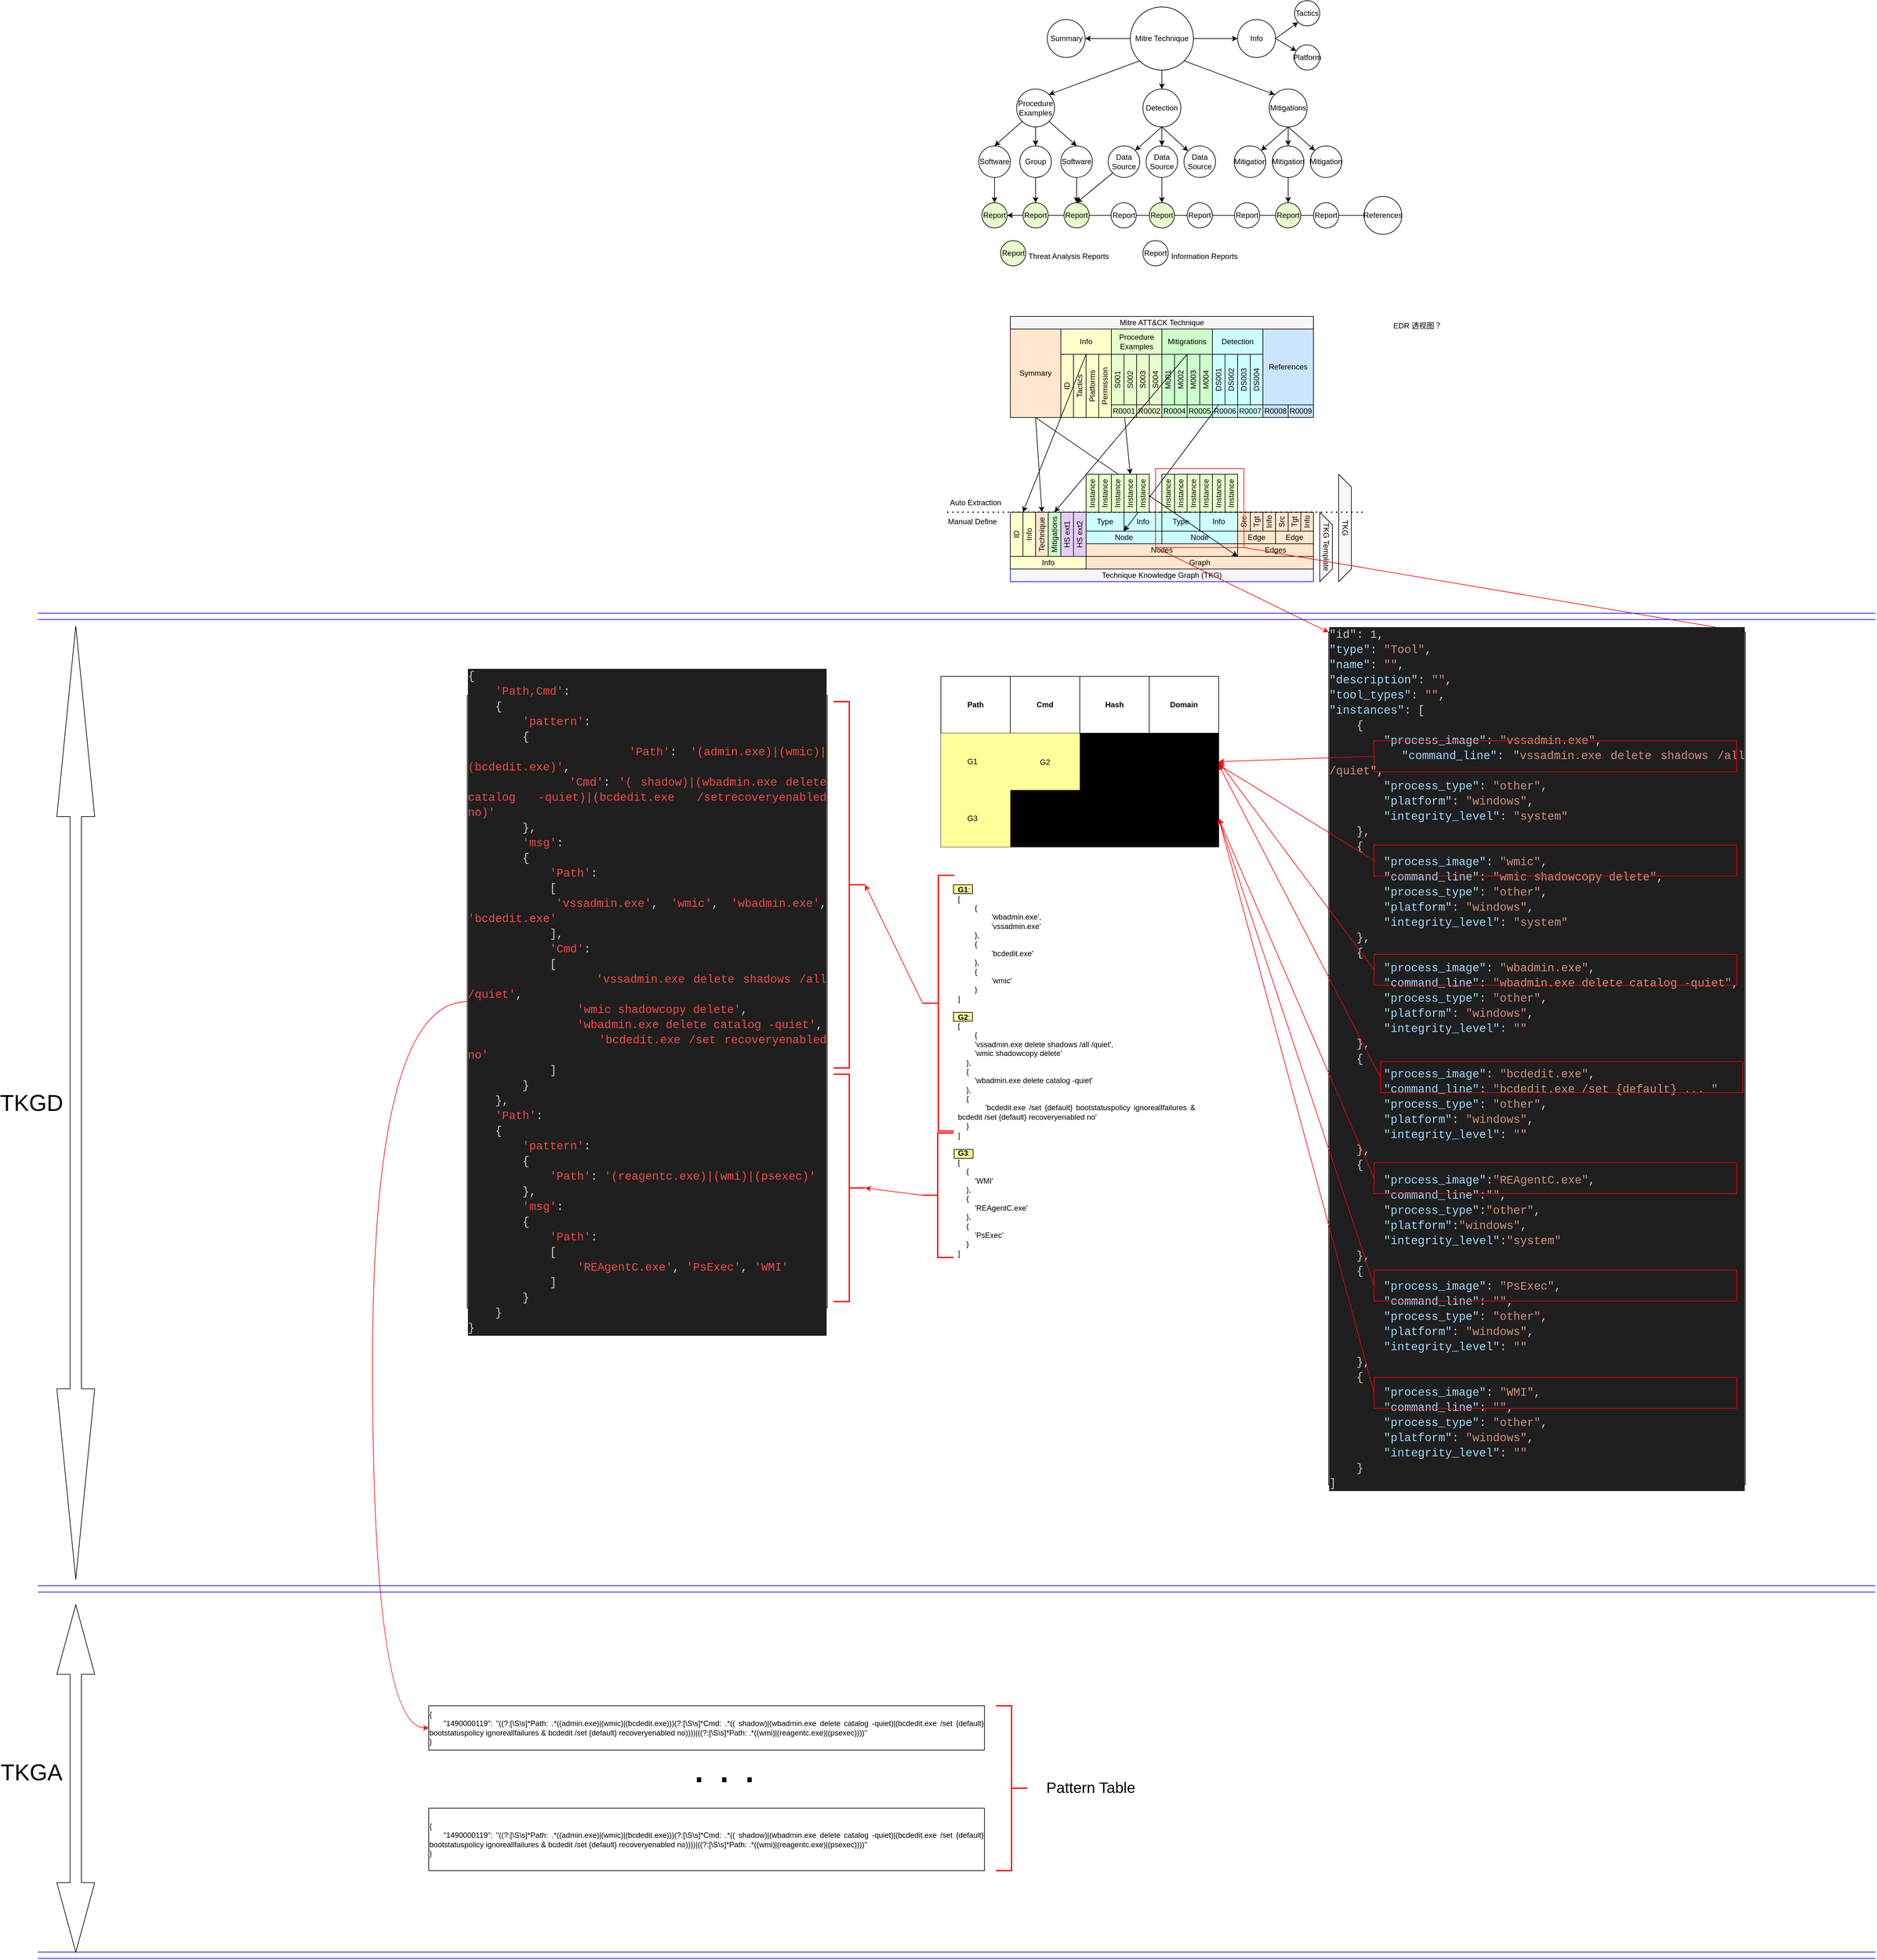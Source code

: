 <mxfile version="21.6.3" type="github">
  <diagram name="第 1 页" id="nwnW5eL0SsdfpGa8sib5">
    <mxGraphModel dx="2584" dy="433" grid="1" gridSize="10" guides="1" tooltips="1" connect="1" arrows="1" fold="1" page="1" pageScale="1" pageWidth="827" pageHeight="1169" math="0" shadow="0">
      <root>
        <mxCell id="0" />
        <mxCell id="1" parent="0" />
        <mxCell id="n1T2FooysK7BnJ97oA4Y-2" value="" style="endArrow=classic;html=1;rounded=0;exitX=0;exitY=0.5;exitDx=0;exitDy=0;entryX=1;entryY=0.5;entryDx=0;entryDy=0;" edge="1" parent="1" source="n1T2FooysK7BnJ97oA4Y-9" target="n1T2FooysK7BnJ97oA4Y-10">
          <mxGeometry width="50" height="50" relative="1" as="geometry">
            <mxPoint x="235" y="410" as="sourcePoint" />
            <mxPoint x="235" y="470" as="targetPoint" />
          </mxGeometry>
        </mxCell>
        <mxCell id="n1T2FooysK7BnJ97oA4Y-3" value="Mitre Technique" style="ellipse;whiteSpace=wrap;html=1;aspect=fixed;" vertex="1" parent="1">
          <mxGeometry x="310" y="150" width="100" height="100" as="geometry" />
        </mxCell>
        <mxCell id="n1T2FooysK7BnJ97oA4Y-4" value="Summary" style="ellipse;whiteSpace=wrap;html=1;aspect=fixed;fillColor=#FFFFFF;" vertex="1" parent="1">
          <mxGeometry x="178.5" y="170" width="60" height="60" as="geometry" />
        </mxCell>
        <mxCell id="n1T2FooysK7BnJ97oA4Y-5" value="Procedure&lt;br&gt;Examples" style="ellipse;whiteSpace=wrap;html=1;aspect=fixed;" vertex="1" parent="1">
          <mxGeometry x="130" y="280" width="60" height="60" as="geometry" />
        </mxCell>
        <mxCell id="n1T2FooysK7BnJ97oA4Y-6" value="Software" style="ellipse;whiteSpace=wrap;html=1;aspect=fixed;" vertex="1" parent="1">
          <mxGeometry x="70" y="370" width="50" height="50" as="geometry" />
        </mxCell>
        <mxCell id="n1T2FooysK7BnJ97oA4Y-7" value="Mitigations" style="ellipse;whiteSpace=wrap;html=1;aspect=fixed;" vertex="1" parent="1">
          <mxGeometry x="530" y="280" width="60" height="60" as="geometry" />
        </mxCell>
        <mxCell id="n1T2FooysK7BnJ97oA4Y-8" value="Mitigation" style="ellipse;whiteSpace=wrap;html=1;aspect=fixed;" vertex="1" parent="1">
          <mxGeometry x="595" y="370" width="50" height="50" as="geometry" />
        </mxCell>
        <mxCell id="n1T2FooysK7BnJ97oA4Y-9" value="References" style="ellipse;whiteSpace=wrap;html=1;aspect=fixed;" vertex="1" parent="1">
          <mxGeometry x="680" y="450" width="60" height="60" as="geometry" />
        </mxCell>
        <mxCell id="n1T2FooysK7BnJ97oA4Y-10" value="Report" style="ellipse;whiteSpace=wrap;html=1;aspect=fixed;fillColor=#E6FFCC;" vertex="1" parent="1">
          <mxGeometry x="75" y="460" width="40" height="40" as="geometry" />
        </mxCell>
        <mxCell id="n1T2FooysK7BnJ97oA4Y-11" value="Group" style="ellipse;whiteSpace=wrap;html=1;aspect=fixed;" vertex="1" parent="1">
          <mxGeometry x="135" y="370" width="50" height="50" as="geometry" />
        </mxCell>
        <mxCell id="n1T2FooysK7BnJ97oA4Y-12" value="Report" style="ellipse;whiteSpace=wrap;html=1;aspect=fixed;fillColor=#E6FFCC;" vertex="1" parent="1">
          <mxGeometry x="140" y="460" width="40" height="40" as="geometry" />
        </mxCell>
        <mxCell id="n1T2FooysK7BnJ97oA4Y-13" value="Report" style="ellipse;whiteSpace=wrap;html=1;aspect=fixed;" vertex="1" parent="1">
          <mxGeometry x="279.5" y="460" width="40" height="40" as="geometry" />
        </mxCell>
        <mxCell id="n1T2FooysK7BnJ97oA4Y-14" value="Mitigation" style="ellipse;whiteSpace=wrap;html=1;aspect=fixed;" vertex="1" parent="1">
          <mxGeometry x="535" y="370" width="50" height="50" as="geometry" />
        </mxCell>
        <mxCell id="n1T2FooysK7BnJ97oA4Y-15" value="" style="endArrow=classic;html=1;rounded=0;entryX=1;entryY=0.5;entryDx=0;entryDy=0;exitX=0;exitY=0.5;exitDx=0;exitDy=0;" edge="1" parent="1" source="n1T2FooysK7BnJ97oA4Y-3" target="n1T2FooysK7BnJ97oA4Y-4">
          <mxGeometry width="50" height="50" relative="1" as="geometry">
            <mxPoint x="460.0" y="50" as="sourcePoint" />
            <mxPoint x="530" y="200" as="targetPoint" />
          </mxGeometry>
        </mxCell>
        <mxCell id="n1T2FooysK7BnJ97oA4Y-16" value="" style="endArrow=classic;html=1;rounded=0;entryX=1;entryY=0;entryDx=0;entryDy=0;exitX=0;exitY=1;exitDx=0;exitDy=0;" edge="1" parent="1" source="n1T2FooysK7BnJ97oA4Y-3" target="n1T2FooysK7BnJ97oA4Y-5">
          <mxGeometry width="50" height="50" relative="1" as="geometry">
            <mxPoint x="320" y="210" as="sourcePoint" />
            <mxPoint x="250" y="210" as="targetPoint" />
          </mxGeometry>
        </mxCell>
        <mxCell id="n1T2FooysK7BnJ97oA4Y-17" value="" style="endArrow=classic;html=1;rounded=0;entryX=0;entryY=0;entryDx=0;entryDy=0;exitX=1;exitY=1;exitDx=0;exitDy=0;" edge="1" parent="1" source="n1T2FooysK7BnJ97oA4Y-3" target="n1T2FooysK7BnJ97oA4Y-7">
          <mxGeometry width="50" height="50" relative="1" as="geometry">
            <mxPoint x="330" y="220" as="sourcePoint" />
            <mxPoint x="260" y="220" as="targetPoint" />
          </mxGeometry>
        </mxCell>
        <mxCell id="n1T2FooysK7BnJ97oA4Y-18" value="" style="endArrow=classic;html=1;rounded=0;entryX=0.5;entryY=0;entryDx=0;entryDy=0;exitX=0;exitY=1;exitDx=0;exitDy=0;" edge="1" parent="1" source="n1T2FooysK7BnJ97oA4Y-5" target="n1T2FooysK7BnJ97oA4Y-6">
          <mxGeometry width="50" height="50" relative="1" as="geometry">
            <mxPoint x="245" y="235" as="sourcePoint" />
            <mxPoint x="191" y="289" as="targetPoint" />
          </mxGeometry>
        </mxCell>
        <mxCell id="n1T2FooysK7BnJ97oA4Y-19" value="" style="endArrow=classic;html=1;rounded=0;exitX=0.5;exitY=1;exitDx=0;exitDy=0;" edge="1" parent="1" source="n1T2FooysK7BnJ97oA4Y-5" target="n1T2FooysK7BnJ97oA4Y-11">
          <mxGeometry width="50" height="50" relative="1" as="geometry">
            <mxPoint x="149" y="331" as="sourcePoint" />
            <mxPoint x="105" y="370" as="targetPoint" />
          </mxGeometry>
        </mxCell>
        <mxCell id="n1T2FooysK7BnJ97oA4Y-20" value="" style="endArrow=classic;html=1;rounded=0;entryX=0.5;entryY=0;entryDx=0;entryDy=0;exitX=1;exitY=1;exitDx=0;exitDy=0;" edge="1" parent="1" source="n1T2FooysK7BnJ97oA4Y-5" target="n1T2FooysK7BnJ97oA4Y-35">
          <mxGeometry width="50" height="50" relative="1" as="geometry">
            <mxPoint x="159" y="341" as="sourcePoint" />
            <mxPoint x="115" y="380" as="targetPoint" />
          </mxGeometry>
        </mxCell>
        <mxCell id="n1T2FooysK7BnJ97oA4Y-21" value="" style="endArrow=classic;html=1;rounded=0;entryX=0.5;entryY=0;entryDx=0;entryDy=0;exitX=0.5;exitY=1;exitDx=0;exitDy=0;" edge="1" parent="1" source="n1T2FooysK7BnJ97oA4Y-6" target="n1T2FooysK7BnJ97oA4Y-10">
          <mxGeometry width="50" height="50" relative="1" as="geometry">
            <mxPoint x="239" y="341" as="sourcePoint" />
            <mxPoint x="195" y="380" as="targetPoint" />
          </mxGeometry>
        </mxCell>
        <mxCell id="n1T2FooysK7BnJ97oA4Y-22" value="" style="endArrow=classic;html=1;rounded=0;entryX=0.5;entryY=0;entryDx=0;entryDy=0;exitX=0.5;exitY=1;exitDx=0;exitDy=0;" edge="1" parent="1" source="n1T2FooysK7BnJ97oA4Y-11" target="n1T2FooysK7BnJ97oA4Y-12">
          <mxGeometry width="50" height="50" relative="1" as="geometry">
            <mxPoint x="213" y="423" as="sourcePoint" />
            <mxPoint x="315" y="490" as="targetPoint" />
          </mxGeometry>
        </mxCell>
        <mxCell id="n1T2FooysK7BnJ97oA4Y-23" value="" style="endArrow=classic;html=1;rounded=0;exitX=0.5;exitY=1;exitDx=0;exitDy=0;" edge="1" parent="1" source="n1T2FooysK7BnJ97oA4Y-35" target="n1T2FooysK7BnJ97oA4Y-36">
          <mxGeometry width="50" height="50" relative="1" as="geometry">
            <mxPoint x="223" y="433" as="sourcePoint" />
            <mxPoint x="256.883" y="486.883" as="targetPoint" />
          </mxGeometry>
        </mxCell>
        <mxCell id="n1T2FooysK7BnJ97oA4Y-24" value="" style="endArrow=classic;html=1;rounded=0;entryX=0;entryY=0;entryDx=0;entryDy=0;exitX=0.5;exitY=1;exitDx=0;exitDy=0;" edge="1" parent="1" source="n1T2FooysK7BnJ97oA4Y-7" target="n1T2FooysK7BnJ97oA4Y-8">
          <mxGeometry width="50" height="50" relative="1" as="geometry">
            <mxPoint x="530" y="240" as="sourcePoint" />
            <mxPoint x="600" y="240" as="targetPoint" />
          </mxGeometry>
        </mxCell>
        <mxCell id="n1T2FooysK7BnJ97oA4Y-25" value="" style="endArrow=classic;html=1;rounded=0;entryX=0.5;entryY=0;entryDx=0;entryDy=0;exitX=0.5;exitY=1;exitDx=0;exitDy=0;" edge="1" parent="1" source="n1T2FooysK7BnJ97oA4Y-7" target="n1T2FooysK7BnJ97oA4Y-14">
          <mxGeometry width="50" height="50" relative="1" as="geometry">
            <mxPoint x="540" y="250" as="sourcePoint" />
            <mxPoint x="610" y="250" as="targetPoint" />
          </mxGeometry>
        </mxCell>
        <mxCell id="n1T2FooysK7BnJ97oA4Y-26" value="" style="endArrow=classic;html=1;rounded=0;entryX=1;entryY=0;entryDx=0;entryDy=0;exitX=0.5;exitY=1;exitDx=0;exitDy=0;" edge="1" parent="1" source="n1T2FooysK7BnJ97oA4Y-7" target="n1T2FooysK7BnJ97oA4Y-42">
          <mxGeometry width="50" height="50" relative="1" as="geometry">
            <mxPoint x="550" y="260" as="sourcePoint" />
            <mxPoint x="620" y="260" as="targetPoint" />
          </mxGeometry>
        </mxCell>
        <mxCell id="n1T2FooysK7BnJ97oA4Y-27" value="Threat Analysis Reports" style="text;html=1;strokeColor=none;fillColor=none;align=center;verticalAlign=middle;whiteSpace=wrap;rounded=0;" vertex="1" parent="1">
          <mxGeometry x="145" y="530" width="135" height="30" as="geometry" />
        </mxCell>
        <mxCell id="n1T2FooysK7BnJ97oA4Y-28" value="Information Reports" style="text;html=1;strokeColor=none;fillColor=none;align=center;verticalAlign=middle;whiteSpace=wrap;rounded=0;" vertex="1" parent="1">
          <mxGeometry x="360" y="530" width="135" height="30" as="geometry" />
        </mxCell>
        <mxCell id="n1T2FooysK7BnJ97oA4Y-29" value="Info" style="ellipse;whiteSpace=wrap;html=1;aspect=fixed;" vertex="1" parent="1">
          <mxGeometry x="480" y="170" width="60" height="60" as="geometry" />
        </mxCell>
        <mxCell id="n1T2FooysK7BnJ97oA4Y-30" value="Tactics" style="ellipse;whiteSpace=wrap;html=1;aspect=fixed;" vertex="1" parent="1">
          <mxGeometry x="570" y="140" width="40" height="40" as="geometry" />
        </mxCell>
        <mxCell id="n1T2FooysK7BnJ97oA4Y-31" value="Platform" style="ellipse;whiteSpace=wrap;html=1;aspect=fixed;" vertex="1" parent="1">
          <mxGeometry x="570" y="210" width="40" height="40" as="geometry" />
        </mxCell>
        <mxCell id="n1T2FooysK7BnJ97oA4Y-32" value="" style="endArrow=classic;html=1;rounded=0;entryX=0;entryY=1;entryDx=0;entryDy=0;exitX=1;exitY=0.5;exitDx=0;exitDy=0;" edge="1" parent="1" source="n1T2FooysK7BnJ97oA4Y-29" target="n1T2FooysK7BnJ97oA4Y-30">
          <mxGeometry width="50" height="50" relative="1" as="geometry">
            <mxPoint x="524.5" y="185" as="sourcePoint" />
            <mxPoint x="584.5" y="120" as="targetPoint" />
          </mxGeometry>
        </mxCell>
        <mxCell id="n1T2FooysK7BnJ97oA4Y-33" value="" style="endArrow=classic;html=1;rounded=0;exitX=1;exitY=0.5;exitDx=0;exitDy=0;" edge="1" parent="1" source="n1T2FooysK7BnJ97oA4Y-29" target="n1T2FooysK7BnJ97oA4Y-31">
          <mxGeometry width="50" height="50" relative="1" as="geometry">
            <mxPoint x="535.5" y="189" as="sourcePoint" />
            <mxPoint x="604.5" y="200" as="targetPoint" />
          </mxGeometry>
        </mxCell>
        <mxCell id="n1T2FooysK7BnJ97oA4Y-34" value="" style="endArrow=classic;html=1;rounded=0;entryX=0;entryY=0.5;entryDx=0;entryDy=0;exitX=1;exitY=0.5;exitDx=0;exitDy=0;" edge="1" parent="1" source="n1T2FooysK7BnJ97oA4Y-3" target="n1T2FooysK7BnJ97oA4Y-29">
          <mxGeometry width="50" height="50" relative="1" as="geometry">
            <mxPoint x="405" y="245" as="sourcePoint" />
            <mxPoint x="459" y="299" as="targetPoint" />
          </mxGeometry>
        </mxCell>
        <mxCell id="n1T2FooysK7BnJ97oA4Y-35" value="Software" style="ellipse;whiteSpace=wrap;html=1;aspect=fixed;" vertex="1" parent="1">
          <mxGeometry x="200" y="370" width="50" height="50" as="geometry" />
        </mxCell>
        <mxCell id="n1T2FooysK7BnJ97oA4Y-36" value="Report" style="ellipse;whiteSpace=wrap;html=1;aspect=fixed;fillColor=#E6FFCC;" vertex="1" parent="1">
          <mxGeometry x="205" y="460" width="40" height="40" as="geometry" />
        </mxCell>
        <mxCell id="n1T2FooysK7BnJ97oA4Y-37" value="Report" style="ellipse;whiteSpace=wrap;html=1;aspect=fixed;fillColor=#E6FFCC;" vertex="1" parent="1">
          <mxGeometry x="340" y="460" width="40" height="40" as="geometry" />
        </mxCell>
        <mxCell id="n1T2FooysK7BnJ97oA4Y-38" value="Report" style="ellipse;whiteSpace=wrap;html=1;aspect=fixed;fillColor=#E6FFCC;" vertex="1" parent="1">
          <mxGeometry x="540" y="460" width="40" height="40" as="geometry" />
        </mxCell>
        <mxCell id="n1T2FooysK7BnJ97oA4Y-39" value="Report" style="ellipse;whiteSpace=wrap;html=1;aspect=fixed;fillColor=#FFFFFF;" vertex="1" parent="1">
          <mxGeometry x="600" y="460" width="40" height="40" as="geometry" />
        </mxCell>
        <mxCell id="n1T2FooysK7BnJ97oA4Y-40" value="" style="endArrow=classic;html=1;rounded=0;exitX=0.5;exitY=1;exitDx=0;exitDy=0;" edge="1" parent="1" source="n1T2FooysK7BnJ97oA4Y-14" target="n1T2FooysK7BnJ97oA4Y-38">
          <mxGeometry width="50" height="50" relative="1" as="geometry">
            <mxPoint x="430" y="370" as="sourcePoint" />
            <mxPoint x="413" y="500" as="targetPoint" />
          </mxGeometry>
        </mxCell>
        <mxCell id="n1T2FooysK7BnJ97oA4Y-41" value="Report" style="ellipse;whiteSpace=wrap;html=1;aspect=fixed;" vertex="1" parent="1">
          <mxGeometry x="475" y="460" width="40" height="40" as="geometry" />
        </mxCell>
        <mxCell id="n1T2FooysK7BnJ97oA4Y-42" value="Mitigation" style="ellipse;whiteSpace=wrap;html=1;aspect=fixed;" vertex="1" parent="1">
          <mxGeometry x="474.5" y="370" width="50" height="50" as="geometry" />
        </mxCell>
        <mxCell id="n1T2FooysK7BnJ97oA4Y-43" value="Mitre ATT&amp;amp;CK Technique" style="rounded=0;whiteSpace=wrap;html=1;fillColor=#F6F6F6;" vertex="1" parent="1">
          <mxGeometry x="120" y="640" width="480" height="20" as="geometry" />
        </mxCell>
        <mxCell id="n1T2FooysK7BnJ97oA4Y-44" value="Symmary" style="rounded=0;whiteSpace=wrap;html=1;fillColor=#FFE6CC;" vertex="1" parent="1">
          <mxGeometry x="120" y="660" width="80" height="140" as="geometry" />
        </mxCell>
        <mxCell id="n1T2FooysK7BnJ97oA4Y-45" value="Info" style="rounded=0;whiteSpace=wrap;html=1;fillColor=#FFFFCC;" vertex="1" parent="1">
          <mxGeometry x="200" y="660" width="80" height="40" as="geometry" />
        </mxCell>
        <mxCell id="n1T2FooysK7BnJ97oA4Y-46" value="References" style="rounded=0;whiteSpace=wrap;html=1;fillColor=#CCE5FF;" vertex="1" parent="1">
          <mxGeometry x="520" y="660" width="80" height="120" as="geometry" />
        </mxCell>
        <mxCell id="n1T2FooysK7BnJ97oA4Y-47" value="Detection" style="rounded=0;whiteSpace=wrap;html=1;fillColor=#CCFFFF;" vertex="1" parent="1">
          <mxGeometry x="440" y="660" width="80" height="40" as="geometry" />
        </mxCell>
        <mxCell id="n1T2FooysK7BnJ97oA4Y-48" value="Mitigrations" style="rounded=0;whiteSpace=wrap;html=1;fillColor=#CCFFCC;" vertex="1" parent="1">
          <mxGeometry x="360" y="660" width="80" height="40" as="geometry" />
        </mxCell>
        <mxCell id="n1T2FooysK7BnJ97oA4Y-49" value="Procedure&lt;br&gt;Examples" style="rounded=0;whiteSpace=wrap;html=1;fillColor=#E6FFCC;" vertex="1" parent="1">
          <mxGeometry x="280" y="660" width="80" height="40" as="geometry" />
        </mxCell>
        <mxCell id="n1T2FooysK7BnJ97oA4Y-50" value="" style="group;rotation=-90;fillColor=#CCFFFF;" vertex="1" connectable="0" parent="1">
          <mxGeometry x="440" y="700" width="80" height="80" as="geometry" />
        </mxCell>
        <mxCell id="n1T2FooysK7BnJ97oA4Y-51" value="DS004" style="rounded=0;whiteSpace=wrap;html=1;rotation=-90;fillColor=#CCFFFF;" vertex="1" parent="n1T2FooysK7BnJ97oA4Y-50">
          <mxGeometry x="30" y="30" width="80" height="20" as="geometry" />
        </mxCell>
        <mxCell id="n1T2FooysK7BnJ97oA4Y-52" value="DS003" style="rounded=0;whiteSpace=wrap;html=1;rotation=-90;fillColor=#CCFFFF;" vertex="1" parent="n1T2FooysK7BnJ97oA4Y-50">
          <mxGeometry x="10" y="30" width="80" height="20" as="geometry" />
        </mxCell>
        <mxCell id="n1T2FooysK7BnJ97oA4Y-53" value="DS002" style="rounded=0;whiteSpace=wrap;html=1;rotation=-90;fillColor=#CCFFFF;" vertex="1" parent="n1T2FooysK7BnJ97oA4Y-50">
          <mxGeometry x="-10" y="30" width="80" height="20" as="geometry" />
        </mxCell>
        <mxCell id="n1T2FooysK7BnJ97oA4Y-54" value="DS001" style="rounded=0;whiteSpace=wrap;html=1;rotation=-90;fillColor=#CCFFFF;" vertex="1" parent="n1T2FooysK7BnJ97oA4Y-50">
          <mxGeometry x="-30" y="30" width="80" height="20" as="geometry" />
        </mxCell>
        <mxCell id="n1T2FooysK7BnJ97oA4Y-55" value="" style="group;rotation=-90;fillColor=#CCFFCC;" vertex="1" connectable="0" parent="1">
          <mxGeometry x="360" y="700" width="80" height="80" as="geometry" />
        </mxCell>
        <mxCell id="n1T2FooysK7BnJ97oA4Y-56" value="M004" style="rounded=0;whiteSpace=wrap;html=1;rotation=-90;fillColor=#CCFFCC;" vertex="1" parent="n1T2FooysK7BnJ97oA4Y-55">
          <mxGeometry x="30" y="30" width="80" height="20" as="geometry" />
        </mxCell>
        <mxCell id="n1T2FooysK7BnJ97oA4Y-57" value="M003" style="rounded=0;whiteSpace=wrap;html=1;rotation=-90;fillColor=#CCFFCC;" vertex="1" parent="n1T2FooysK7BnJ97oA4Y-55">
          <mxGeometry x="10" y="30" width="80" height="20" as="geometry" />
        </mxCell>
        <mxCell id="n1T2FooysK7BnJ97oA4Y-58" value="M002" style="rounded=0;whiteSpace=wrap;html=1;rotation=-90;fillColor=#CCFFCC;" vertex="1" parent="n1T2FooysK7BnJ97oA4Y-55">
          <mxGeometry x="-10" y="30" width="80" height="20" as="geometry" />
        </mxCell>
        <mxCell id="n1T2FooysK7BnJ97oA4Y-59" value="M001" style="rounded=0;whiteSpace=wrap;html=1;rotation=-90;fillColor=#CCFFCC;" vertex="1" parent="n1T2FooysK7BnJ97oA4Y-55">
          <mxGeometry x="-30" y="30" width="80" height="20" as="geometry" />
        </mxCell>
        <mxCell id="n1T2FooysK7BnJ97oA4Y-60" value="" style="group;rotation=-90;fillColor=#E6FFCC;" vertex="1" connectable="0" parent="1">
          <mxGeometry x="280" y="700" width="80" height="80" as="geometry" />
        </mxCell>
        <mxCell id="n1T2FooysK7BnJ97oA4Y-61" value="S004" style="rounded=0;whiteSpace=wrap;html=1;rotation=-90;fillColor=#E6FFCC;" vertex="1" parent="n1T2FooysK7BnJ97oA4Y-60">
          <mxGeometry x="30" y="30" width="80" height="20" as="geometry" />
        </mxCell>
        <mxCell id="n1T2FooysK7BnJ97oA4Y-62" value="S003" style="rounded=0;whiteSpace=wrap;html=1;rotation=-90;fillColor=#E6FFCC;" vertex="1" parent="n1T2FooysK7BnJ97oA4Y-60">
          <mxGeometry x="10" y="30" width="80" height="20" as="geometry" />
        </mxCell>
        <mxCell id="n1T2FooysK7BnJ97oA4Y-63" value="S002" style="rounded=0;whiteSpace=wrap;html=1;rotation=-90;fillColor=#E6FFCC;" vertex="1" parent="n1T2FooysK7BnJ97oA4Y-60">
          <mxGeometry x="-10" y="30" width="80" height="20" as="geometry" />
        </mxCell>
        <mxCell id="n1T2FooysK7BnJ97oA4Y-64" value="S001" style="rounded=0;whiteSpace=wrap;html=1;rotation=-90;fillColor=#E6FFCC;" vertex="1" parent="n1T2FooysK7BnJ97oA4Y-60">
          <mxGeometry x="-30" y="30" width="80" height="20" as="geometry" />
        </mxCell>
        <mxCell id="n1T2FooysK7BnJ97oA4Y-65" value="R0008" style="rounded=0;whiteSpace=wrap;html=1;fillColor=#CCE5FF;" vertex="1" parent="1">
          <mxGeometry x="520" y="780" width="40" height="20" as="geometry" />
        </mxCell>
        <mxCell id="n1T2FooysK7BnJ97oA4Y-66" value="R0009" style="rounded=0;whiteSpace=wrap;html=1;fillColor=#CCE5FF;" vertex="1" parent="1">
          <mxGeometry x="560" y="780" width="40" height="20" as="geometry" />
        </mxCell>
        <mxCell id="n1T2FooysK7BnJ97oA4Y-67" value="R0005" style="rounded=0;whiteSpace=wrap;html=1;fillColor=#CCFFCC;" vertex="1" parent="1">
          <mxGeometry x="400" y="780" width="40" height="20" as="geometry" />
        </mxCell>
        <mxCell id="n1T2FooysK7BnJ97oA4Y-68" value="R0006" style="rounded=0;whiteSpace=wrap;html=1;fillColor=#CCFFFF;" vertex="1" parent="1">
          <mxGeometry x="440" y="780" width="40" height="20" as="geometry" />
        </mxCell>
        <mxCell id="n1T2FooysK7BnJ97oA4Y-69" value="R0007" style="rounded=0;whiteSpace=wrap;html=1;fillColor=#CCFFFF;" vertex="1" parent="1">
          <mxGeometry x="480" y="780" width="40" height="20" as="geometry" />
        </mxCell>
        <mxCell id="n1T2FooysK7BnJ97oA4Y-70" value="R0001" style="rounded=0;whiteSpace=wrap;html=1;fillColor=#E6FFCC;" vertex="1" parent="1">
          <mxGeometry x="280" y="780" width="40" height="20" as="geometry" />
        </mxCell>
        <mxCell id="n1T2FooysK7BnJ97oA4Y-71" value="R0002" style="rounded=0;whiteSpace=wrap;html=1;fillColor=#E6FFCC;" vertex="1" parent="1">
          <mxGeometry x="320" y="780" width="40" height="20" as="geometry" />
        </mxCell>
        <mxCell id="n1T2FooysK7BnJ97oA4Y-72" value="R0004" style="rounded=0;whiteSpace=wrap;html=1;fillColor=#CCFFCC;" vertex="1" parent="1">
          <mxGeometry x="360" y="780" width="40" height="20" as="geometry" />
        </mxCell>
        <mxCell id="n1T2FooysK7BnJ97oA4Y-73" value="Permission" style="rounded=0;whiteSpace=wrap;html=1;rotation=-90;container=0;fillColor=#FFFFCC;" vertex="1" parent="1">
          <mxGeometry x="220" y="740" width="100" height="20" as="geometry" />
        </mxCell>
        <mxCell id="n1T2FooysK7BnJ97oA4Y-74" value="Platforms" style="rounded=0;whiteSpace=wrap;html=1;rotation=-90;container=0;fillColor=#FFFFCC;" vertex="1" parent="1">
          <mxGeometry x="200" y="740" width="100" height="20" as="geometry" />
        </mxCell>
        <mxCell id="n1T2FooysK7BnJ97oA4Y-75" value="Tactics" style="rounded=0;whiteSpace=wrap;html=1;rotation=-90;container=0;fillColor=#FFFFCC;" vertex="1" parent="1">
          <mxGeometry x="180" y="740" width="100" height="20" as="geometry" />
        </mxCell>
        <mxCell id="n1T2FooysK7BnJ97oA4Y-76" value="ID" style="rounded=0;whiteSpace=wrap;html=1;rotation=-90;container=0;fillColor=#FFFFCC;" vertex="1" parent="1">
          <mxGeometry x="160" y="740" width="100" height="20" as="geometry" />
        </mxCell>
        <mxCell id="n1T2FooysK7BnJ97oA4Y-77" value="Detection" style="ellipse;whiteSpace=wrap;html=1;aspect=fixed;" vertex="1" parent="1">
          <mxGeometry x="330" y="280" width="60" height="60" as="geometry" />
        </mxCell>
        <mxCell id="n1T2FooysK7BnJ97oA4Y-78" value="Report" style="ellipse;whiteSpace=wrap;html=1;aspect=fixed;" vertex="1" parent="1">
          <mxGeometry x="400" y="460" width="40" height="40" as="geometry" />
        </mxCell>
        <mxCell id="n1T2FooysK7BnJ97oA4Y-79" value="Data&lt;br&gt;Source" style="ellipse;whiteSpace=wrap;html=1;aspect=fixed;" vertex="1" parent="1">
          <mxGeometry x="335" y="370" width="50" height="50" as="geometry" />
        </mxCell>
        <mxCell id="n1T2FooysK7BnJ97oA4Y-80" value="Data&lt;br&gt;Source" style="ellipse;whiteSpace=wrap;html=1;aspect=fixed;" vertex="1" parent="1">
          <mxGeometry x="275" y="370" width="50" height="50" as="geometry" />
        </mxCell>
        <mxCell id="n1T2FooysK7BnJ97oA4Y-81" value="Data&lt;br&gt;Source" style="ellipse;whiteSpace=wrap;html=1;aspect=fixed;" vertex="1" parent="1">
          <mxGeometry x="395" y="370" width="50" height="50" as="geometry" />
        </mxCell>
        <mxCell id="n1T2FooysK7BnJ97oA4Y-82" value="" style="endArrow=classic;html=1;rounded=0;exitX=0.5;exitY=1;exitDx=0;exitDy=0;entryX=1;entryY=0;entryDx=0;entryDy=0;" edge="1" parent="1" source="n1T2FooysK7BnJ97oA4Y-77" target="n1T2FooysK7BnJ97oA4Y-80">
          <mxGeometry width="50" height="50" relative="1" as="geometry">
            <mxPoint x="235" y="430" as="sourcePoint" />
            <mxPoint x="235" y="490" as="targetPoint" />
          </mxGeometry>
        </mxCell>
        <mxCell id="n1T2FooysK7BnJ97oA4Y-83" value="" style="endArrow=classic;html=1;rounded=0;" edge="1" parent="1" target="n1T2FooysK7BnJ97oA4Y-79">
          <mxGeometry width="50" height="50" relative="1" as="geometry">
            <mxPoint x="360" y="340" as="sourcePoint" />
            <mxPoint x="310" y="380" as="targetPoint" />
          </mxGeometry>
        </mxCell>
        <mxCell id="n1T2FooysK7BnJ97oA4Y-84" value="" style="endArrow=classic;html=1;rounded=0;exitX=0.5;exitY=1;exitDx=0;exitDy=0;" edge="1" parent="1" source="n1T2FooysK7BnJ97oA4Y-77" target="n1T2FooysK7BnJ97oA4Y-81">
          <mxGeometry width="50" height="50" relative="1" as="geometry">
            <mxPoint x="380" y="360" as="sourcePoint" />
            <mxPoint x="320" y="390" as="targetPoint" />
          </mxGeometry>
        </mxCell>
        <mxCell id="n1T2FooysK7BnJ97oA4Y-85" value="" style="endArrow=classic;html=1;rounded=0;exitX=0.5;exitY=1;exitDx=0;exitDy=0;" edge="1" parent="1" source="n1T2FooysK7BnJ97oA4Y-79" target="n1T2FooysK7BnJ97oA4Y-37">
          <mxGeometry width="50" height="50" relative="1" as="geometry">
            <mxPoint x="235" y="430" as="sourcePoint" />
            <mxPoint x="235" y="490" as="targetPoint" />
          </mxGeometry>
        </mxCell>
        <mxCell id="n1T2FooysK7BnJ97oA4Y-86" value="" style="endArrow=classic;html=1;rounded=0;exitX=0.5;exitY=1;exitDx=0;exitDy=0;" edge="1" parent="1" source="n1T2FooysK7BnJ97oA4Y-3" target="n1T2FooysK7BnJ97oA4Y-77">
          <mxGeometry width="50" height="50" relative="1" as="geometry">
            <mxPoint x="245" y="440" as="sourcePoint" />
            <mxPoint x="245" y="500" as="targetPoint" />
          </mxGeometry>
        </mxCell>
        <mxCell id="n1T2FooysK7BnJ97oA4Y-87" value="Technique Knowledge Graph (TKG)" style="rounded=0;whiteSpace=wrap;html=1;fillColor=#F6F6F6;strokeColor=#0000FF;" vertex="1" parent="1">
          <mxGeometry x="120" y="1040" width="480" height="20" as="geometry" />
        </mxCell>
        <mxCell id="n1T2FooysK7BnJ97oA4Y-88" value="Info" style="rounded=0;whiteSpace=wrap;html=1;fillColor=#FFFFCC;" vertex="1" parent="1">
          <mxGeometry x="120" y="1020" width="120" height="20" as="geometry" />
        </mxCell>
        <mxCell id="n1T2FooysK7BnJ97oA4Y-89" value="Graph" style="rounded=0;whiteSpace=wrap;html=1;fillColor=#FFE6CC;" vertex="1" parent="1">
          <mxGeometry x="240" y="1020" width="360" height="20" as="geometry" />
        </mxCell>
        <mxCell id="n1T2FooysK7BnJ97oA4Y-90" value="Nodes" style="rounded=0;whiteSpace=wrap;html=1;fillColor=#FFE6CC;" vertex="1" parent="1">
          <mxGeometry x="240" y="1000" width="240" height="20" as="geometry" />
        </mxCell>
        <mxCell id="n1T2FooysK7BnJ97oA4Y-91" value="Edges" style="rounded=0;whiteSpace=wrap;html=1;fillColor=#FFE6CC;" vertex="1" parent="1">
          <mxGeometry x="480" y="1000" width="120" height="20" as="geometry" />
        </mxCell>
        <mxCell id="n1T2FooysK7BnJ97oA4Y-92" value="Node" style="rounded=0;whiteSpace=wrap;html=1;fillColor=#CCFFFF;" vertex="1" parent="1">
          <mxGeometry x="240" y="980" width="120" height="20" as="geometry" />
        </mxCell>
        <mxCell id="n1T2FooysK7BnJ97oA4Y-93" value="Node" style="rounded=0;whiteSpace=wrap;html=1;fillColor=#CCFFFF;" vertex="1" parent="1">
          <mxGeometry x="360" y="980" width="120" height="20" as="geometry" />
        </mxCell>
        <mxCell id="n1T2FooysK7BnJ97oA4Y-94" value="Edge" style="rounded=0;whiteSpace=wrap;html=1;fillColor=#FFE6CC;" vertex="1" parent="1">
          <mxGeometry x="480" y="980" width="60" height="20" as="geometry" />
        </mxCell>
        <mxCell id="n1T2FooysK7BnJ97oA4Y-95" value="Edge" style="rounded=0;whiteSpace=wrap;html=1;fillColor=#FFE6CC;" vertex="1" parent="1">
          <mxGeometry x="540" y="980" width="60" height="20" as="geometry" />
        </mxCell>
        <mxCell id="n1T2FooysK7BnJ97oA4Y-96" value="TKG Template" style="shape=trapezoid;perimeter=trapezoidPerimeter;whiteSpace=wrap;html=1;fixedSize=1;rotation=90;fillColor=#F6F6F6;" vertex="1" parent="1">
          <mxGeometry x="565" y="995" width="110" height="20" as="geometry" />
        </mxCell>
        <mxCell id="n1T2FooysK7BnJ97oA4Y-97" value="TKG" style="shape=trapezoid;perimeter=trapezoidPerimeter;whiteSpace=wrap;html=1;fixedSize=1;rotation=90;fillColor=#F6F6F6;" vertex="1" parent="1">
          <mxGeometry x="565" y="965" width="170" height="20" as="geometry" />
        </mxCell>
        <mxCell id="n1T2FooysK7BnJ97oA4Y-98" value="Type" style="rounded=0;whiteSpace=wrap;html=1;fillColor=#CCFFFF;" vertex="1" parent="1">
          <mxGeometry x="240" y="950" width="60" height="30" as="geometry" />
        </mxCell>
        <mxCell id="n1T2FooysK7BnJ97oA4Y-99" value="Info" style="rounded=0;whiteSpace=wrap;html=1;fillColor=#CCFFFF;" vertex="1" parent="1">
          <mxGeometry x="300" y="950" width="60" height="30" as="geometry" />
        </mxCell>
        <mxCell id="n1T2FooysK7BnJ97oA4Y-100" value="Type" style="rounded=0;whiteSpace=wrap;html=1;fillColor=#CCFFFF;" vertex="1" parent="1">
          <mxGeometry x="360" y="950" width="60" height="30" as="geometry" />
        </mxCell>
        <mxCell id="n1T2FooysK7BnJ97oA4Y-101" value="Info" style="rounded=0;whiteSpace=wrap;html=1;fillColor=#CCFFFF;" vertex="1" parent="1">
          <mxGeometry x="420" y="950" width="60" height="30" as="geometry" />
        </mxCell>
        <mxCell id="n1T2FooysK7BnJ97oA4Y-102" value="" style="group;fillColor=#FFE6CC;" vertex="1" connectable="0" parent="1">
          <mxGeometry x="540" y="950" width="60" height="30" as="geometry" />
        </mxCell>
        <mxCell id="n1T2FooysK7BnJ97oA4Y-103" value="Src" style="rounded=0;whiteSpace=wrap;html=1;rotation=-90;fillColor=#FFE6CC;" vertex="1" parent="n1T2FooysK7BnJ97oA4Y-102">
          <mxGeometry x="-5" y="5" width="30" height="20" as="geometry" />
        </mxCell>
        <mxCell id="n1T2FooysK7BnJ97oA4Y-104" value="Tgt" style="rounded=0;whiteSpace=wrap;html=1;rotation=-90;fillColor=#FFE6CC;" vertex="1" parent="n1T2FooysK7BnJ97oA4Y-102">
          <mxGeometry x="15" y="5" width="30" height="20" as="geometry" />
        </mxCell>
        <mxCell id="n1T2FooysK7BnJ97oA4Y-105" value="Info" style="rounded=0;whiteSpace=wrap;html=1;rotation=-90;fillColor=#FFE6CC;" vertex="1" parent="n1T2FooysK7BnJ97oA4Y-102">
          <mxGeometry x="35" y="5" width="30" height="20" as="geometry" />
        </mxCell>
        <mxCell id="n1T2FooysK7BnJ97oA4Y-106" value="" style="group;fillColor=#FFE6CC;" vertex="1" connectable="0" parent="1">
          <mxGeometry x="480" y="950" width="60" height="30" as="geometry" />
        </mxCell>
        <mxCell id="n1T2FooysK7BnJ97oA4Y-107" value="Src" style="rounded=0;whiteSpace=wrap;html=1;rotation=-90;fillColor=#FFE6CC;" vertex="1" parent="n1T2FooysK7BnJ97oA4Y-106">
          <mxGeometry x="-5" y="5" width="30" height="20" as="geometry" />
        </mxCell>
        <mxCell id="n1T2FooysK7BnJ97oA4Y-108" value="Tgt" style="rounded=0;whiteSpace=wrap;html=1;rotation=-90;fillColor=#FFE6CC;" vertex="1" parent="n1T2FooysK7BnJ97oA4Y-106">
          <mxGeometry x="15" y="5" width="30" height="20" as="geometry" />
        </mxCell>
        <mxCell id="n1T2FooysK7BnJ97oA4Y-109" value="Info" style="rounded=0;whiteSpace=wrap;html=1;rotation=-90;fillColor=#FFE6CC;" vertex="1" parent="n1T2FooysK7BnJ97oA4Y-106">
          <mxGeometry x="35" y="5" width="30" height="20" as="geometry" />
        </mxCell>
        <mxCell id="n1T2FooysK7BnJ97oA4Y-110" value="" style="group;rotation=-90;fillColor=#E6FFCC;" vertex="1" connectable="0" parent="1">
          <mxGeometry x="380" y="870" width="60" height="100" as="geometry" />
        </mxCell>
        <mxCell id="n1T2FooysK7BnJ97oA4Y-111" value="Instance" style="rounded=0;whiteSpace=wrap;html=1;rotation=-90;fillColor=#E6FFCC;" vertex="1" parent="n1T2FooysK7BnJ97oA4Y-110">
          <mxGeometry x="-40" y="40" width="60" height="20" as="geometry" />
        </mxCell>
        <mxCell id="n1T2FooysK7BnJ97oA4Y-112" value="Instance" style="rounded=0;whiteSpace=wrap;html=1;rotation=-90;fillColor=#E6FFCC;" vertex="1" parent="n1T2FooysK7BnJ97oA4Y-110">
          <mxGeometry x="-20" y="40" width="60" height="20" as="geometry" />
        </mxCell>
        <mxCell id="n1T2FooysK7BnJ97oA4Y-113" value="Instance" style="rounded=0;whiteSpace=wrap;html=1;rotation=-90;fillColor=#E6FFCC;" vertex="1" parent="n1T2FooysK7BnJ97oA4Y-110">
          <mxGeometry y="40" width="60" height="20" as="geometry" />
        </mxCell>
        <mxCell id="n1T2FooysK7BnJ97oA4Y-114" value="Instance" style="rounded=0;whiteSpace=wrap;html=1;rotation=-90;fillColor=#E6FFCC;" vertex="1" parent="n1T2FooysK7BnJ97oA4Y-110">
          <mxGeometry x="20" y="40" width="60" height="20" as="geometry" />
        </mxCell>
        <mxCell id="n1T2FooysK7BnJ97oA4Y-115" value="Instance" style="rounded=0;whiteSpace=wrap;html=1;rotation=-90;fillColor=#E6FFCC;" vertex="1" parent="n1T2FooysK7BnJ97oA4Y-110">
          <mxGeometry x="40" y="40" width="60" height="20" as="geometry" />
        </mxCell>
        <mxCell id="n1T2FooysK7BnJ97oA4Y-116" value="Instance" style="rounded=0;whiteSpace=wrap;html=1;rotation=-90;fillColor=#E6FFCC;" vertex="1" parent="1">
          <mxGeometry x="440" y="910" width="60" height="20" as="geometry" />
        </mxCell>
        <mxCell id="n1T2FooysK7BnJ97oA4Y-117" value="" style="endArrow=none;dashed=1;html=1;dashPattern=1 3;strokeWidth=2;rounded=0;exitX=0;exitY=1;exitDx=0;exitDy=0;" edge="1" parent="1" source="n1T2FooysK7BnJ97oA4Y-119">
          <mxGeometry width="50" height="50" relative="1" as="geometry">
            <mxPoint x="40" y="950" as="sourcePoint" />
            <mxPoint x="680" y="950" as="targetPoint" />
          </mxGeometry>
        </mxCell>
        <mxCell id="n1T2FooysK7BnJ97oA4Y-118" value="Manual Define" style="text;html=1;strokeColor=none;fillColor=none;align=center;verticalAlign=middle;whiteSpace=wrap;rounded=0;" vertex="1" parent="1">
          <mxGeometry x="20" y="950" width="80" height="30" as="geometry" />
        </mxCell>
        <mxCell id="n1T2FooysK7BnJ97oA4Y-119" value="Auto Extraction" style="text;html=1;strokeColor=none;fillColor=none;align=center;verticalAlign=middle;whiteSpace=wrap;rounded=0;" vertex="1" parent="1">
          <mxGeometry x="20" y="920" width="90" height="30" as="geometry" />
        </mxCell>
        <mxCell id="n1T2FooysK7BnJ97oA4Y-120" value="" style="group;rotation=-90;fillColor=#FFFFFF;container=0;" vertex="1" connectable="0" parent="1">
          <mxGeometry x="140" y="940" width="60" height="100" as="geometry" />
        </mxCell>
        <mxCell id="n1T2FooysK7BnJ97oA4Y-121" value="ID" style="rounded=0;whiteSpace=wrap;html=1;rotation=-90;fillColor=#FFFFCC;" vertex="1" parent="1">
          <mxGeometry x="95" y="975" width="70" height="20" as="geometry" />
        </mxCell>
        <mxCell id="n1T2FooysK7BnJ97oA4Y-122" value="Info" style="rounded=0;whiteSpace=wrap;html=1;rotation=-90;fillColor=#FFFFCC;" vertex="1" parent="1">
          <mxGeometry x="115" y="975" width="70" height="20" as="geometry" />
        </mxCell>
        <mxCell id="n1T2FooysK7BnJ97oA4Y-123" value="Technique" style="rounded=0;whiteSpace=wrap;html=1;rotation=-90;fillColor=#FFE6CC;" vertex="1" parent="1">
          <mxGeometry x="135" y="975" width="70" height="20" as="geometry" />
        </mxCell>
        <mxCell id="n1T2FooysK7BnJ97oA4Y-124" value="Mitigations" style="rounded=0;whiteSpace=wrap;html=1;rotation=-90;fillColor=#CCFFCC;" vertex="1" parent="1">
          <mxGeometry x="155" y="975" width="70" height="20" as="geometry" />
        </mxCell>
        <mxCell id="n1T2FooysK7BnJ97oA4Y-125" value="HS ext1" style="rounded=0;whiteSpace=wrap;html=1;rotation=-90;fillColor=#E5CCFF;" vertex="1" parent="1">
          <mxGeometry x="175" y="975" width="70" height="20" as="geometry" />
        </mxCell>
        <mxCell id="n1T2FooysK7BnJ97oA4Y-126" value="HS ext2" style="rounded=0;whiteSpace=wrap;html=1;rotation=-90;fillColor=#E5CCFF;" vertex="1" parent="1">
          <mxGeometry x="195" y="975" width="70" height="20" as="geometry" />
        </mxCell>
        <mxCell id="n1T2FooysK7BnJ97oA4Y-127" value="" style="endArrow=classic;html=1;rounded=0;exitX=0;exitY=1;exitDx=0;exitDy=0;entryX=0.5;entryY=0;entryDx=0;entryDy=0;" edge="1" parent="1" source="n1T2FooysK7BnJ97oA4Y-80" target="n1T2FooysK7BnJ97oA4Y-36">
          <mxGeometry width="50" height="50" relative="1" as="geometry">
            <mxPoint x="370" y="430" as="sourcePoint" />
            <mxPoint x="370" y="470" as="targetPoint" />
          </mxGeometry>
        </mxCell>
        <mxCell id="n1T2FooysK7BnJ97oA4Y-128" value="Report" style="ellipse;whiteSpace=wrap;html=1;aspect=fixed;fillColor=#E6FFCC;" vertex="1" parent="1">
          <mxGeometry x="104.5" y="520" width="40" height="40" as="geometry" />
        </mxCell>
        <mxCell id="n1T2FooysK7BnJ97oA4Y-129" value="Report" style="ellipse;whiteSpace=wrap;html=1;aspect=fixed;" vertex="1" parent="1">
          <mxGeometry x="330" y="520" width="40" height="40" as="geometry" />
        </mxCell>
        <mxCell id="n1T2FooysK7BnJ97oA4Y-130" value="" style="endArrow=classic;html=1;rounded=0;exitX=0;exitY=0.5;exitDx=0;exitDy=0;entryX=1;entryY=1;entryDx=0;entryDy=0;" edge="1" parent="1" source="n1T2FooysK7BnJ97oA4Y-54" target="n1T2FooysK7BnJ97oA4Y-98">
          <mxGeometry width="50" height="50" relative="1" as="geometry">
            <mxPoint x="410" y="870" as="sourcePoint" />
            <mxPoint x="460" y="820" as="targetPoint" />
          </mxGeometry>
        </mxCell>
        <mxCell id="n1T2FooysK7BnJ97oA4Y-131" value="" style="endArrow=classic;html=1;rounded=0;entryX=1;entryY=0.5;entryDx=0;entryDy=0;" edge="1" parent="1" source="n1T2FooysK7BnJ97oA4Y-70" target="n1T2FooysK7BnJ97oA4Y-139">
          <mxGeometry width="50" height="50" relative="1" as="geometry">
            <mxPoint x="460" y="770" as="sourcePoint" />
            <mxPoint x="300" y="980" as="targetPoint" />
          </mxGeometry>
        </mxCell>
        <mxCell id="n1T2FooysK7BnJ97oA4Y-132" value="" style="endArrow=classic;html=1;rounded=0;entryX=1;entryY=0.5;entryDx=0;entryDy=0;exitX=0.5;exitY=1;exitDx=0;exitDy=0;" edge="1" parent="1" source="n1T2FooysK7BnJ97oA4Y-48" target="n1T2FooysK7BnJ97oA4Y-124">
          <mxGeometry width="50" height="50" relative="1" as="geometry">
            <mxPoint x="470" y="780" as="sourcePoint" />
            <mxPoint x="310" y="990" as="targetPoint" />
          </mxGeometry>
        </mxCell>
        <mxCell id="n1T2FooysK7BnJ97oA4Y-133" value="EDR 透视图？" style="text;html=1;strokeColor=none;fillColor=none;align=center;verticalAlign=middle;whiteSpace=wrap;rounded=0;" vertex="1" parent="1">
          <mxGeometry x="710" y="640" width="110" height="30" as="geometry" />
        </mxCell>
        <mxCell id="n1T2FooysK7BnJ97oA4Y-134" value="" style="endArrow=classic;html=1;rounded=0;exitX=0.5;exitY=1;exitDx=0;exitDy=0;entryX=0;entryY=1;entryDx=0;entryDy=0;" edge="1" parent="1" source="n1T2FooysK7BnJ97oA4Y-44" target="n1T2FooysK7BnJ97oA4Y-91">
          <mxGeometry width="50" height="50" relative="1" as="geometry">
            <mxPoint x="460" y="770" as="sourcePoint" />
            <mxPoint x="310" y="990" as="targetPoint" />
          </mxGeometry>
        </mxCell>
        <mxCell id="n1T2FooysK7BnJ97oA4Y-135" value="" style="group;rotation=-90;fillColor=#E6FFCC;" vertex="1" connectable="0" parent="1">
          <mxGeometry x="260" y="870" width="60" height="100" as="geometry" />
        </mxCell>
        <mxCell id="n1T2FooysK7BnJ97oA4Y-136" value="Instance" style="rounded=0;whiteSpace=wrap;html=1;rotation=-90;fillColor=#E6FFCC;" vertex="1" parent="n1T2FooysK7BnJ97oA4Y-135">
          <mxGeometry x="-40" y="40" width="60" height="20" as="geometry" />
        </mxCell>
        <mxCell id="n1T2FooysK7BnJ97oA4Y-137" value="Instance" style="rounded=0;whiteSpace=wrap;html=1;rotation=-90;fillColor=#E6FFCC;" vertex="1" parent="n1T2FooysK7BnJ97oA4Y-135">
          <mxGeometry x="-20" y="40" width="60" height="20" as="geometry" />
        </mxCell>
        <mxCell id="n1T2FooysK7BnJ97oA4Y-138" value="Instance" style="rounded=0;whiteSpace=wrap;html=1;rotation=-90;fillColor=#E6FFCC;" vertex="1" parent="n1T2FooysK7BnJ97oA4Y-135">
          <mxGeometry y="40" width="60" height="20" as="geometry" />
        </mxCell>
        <mxCell id="n1T2FooysK7BnJ97oA4Y-139" value="Instance" style="rounded=0;whiteSpace=wrap;html=1;rotation=-90;fillColor=#E6FFCC;" vertex="1" parent="n1T2FooysK7BnJ97oA4Y-135">
          <mxGeometry x="20" y="40" width="60" height="20" as="geometry" />
        </mxCell>
        <mxCell id="n1T2FooysK7BnJ97oA4Y-140" value="Instance" style="rounded=0;whiteSpace=wrap;html=1;rotation=-90;fillColor=#E6FFCC;" vertex="1" parent="n1T2FooysK7BnJ97oA4Y-135">
          <mxGeometry x="40" y="40" width="60" height="20" as="geometry" />
        </mxCell>
        <mxCell id="n1T2FooysK7BnJ97oA4Y-141" value="" style="endArrow=classic;html=1;rounded=0;entryX=1;entryY=0;entryDx=0;entryDy=0;exitX=1;exitY=0;exitDx=0;exitDy=0;" edge="1" parent="1" source="n1T2FooysK7BnJ97oA4Y-74" target="n1T2FooysK7BnJ97oA4Y-122">
          <mxGeometry width="50" height="50" relative="1" as="geometry">
            <mxPoint x="311" y="810" as="sourcePoint" />
            <mxPoint x="320" y="900" as="targetPoint" />
          </mxGeometry>
        </mxCell>
        <mxCell id="n1T2FooysK7BnJ97oA4Y-142" value="" style="endArrow=classic;html=1;rounded=0;entryX=1;entryY=0.5;entryDx=0;entryDy=0;exitX=0.5;exitY=1;exitDx=0;exitDy=0;" edge="1" parent="1" source="n1T2FooysK7BnJ97oA4Y-44" target="n1T2FooysK7BnJ97oA4Y-123">
          <mxGeometry width="50" height="50" relative="1" as="geometry">
            <mxPoint x="311" y="810" as="sourcePoint" />
            <mxPoint x="320" y="900" as="targetPoint" />
          </mxGeometry>
        </mxCell>
        <mxCell id="n1T2FooysK7BnJ97oA4Y-147" style="edgeStyle=none;rounded=0;orthogonalLoop=1;jettySize=auto;html=1;exitX=0;exitY=1;exitDx=0;exitDy=0;entryX=0;entryY=0;entryDx=0;entryDy=0;strokeColor=#FF0000;" edge="1" parent="1" source="n1T2FooysK7BnJ97oA4Y-143" target="n1T2FooysK7BnJ97oA4Y-146">
          <mxGeometry relative="1" as="geometry" />
        </mxCell>
        <mxCell id="n1T2FooysK7BnJ97oA4Y-148" style="edgeStyle=none;rounded=0;orthogonalLoop=1;jettySize=auto;html=1;exitX=1;exitY=1;exitDx=0;exitDy=0;entryX=1;entryY=0;entryDx=0;entryDy=0;strokeColor=#FF0000;" edge="1" parent="1" source="n1T2FooysK7BnJ97oA4Y-143" target="n1T2FooysK7BnJ97oA4Y-146">
          <mxGeometry relative="1" as="geometry" />
        </mxCell>
        <mxCell id="n1T2FooysK7BnJ97oA4Y-143" value="" style="rounded=0;whiteSpace=wrap;html=1;fillColor=none;strokeColor=#FF0000;" vertex="1" parent="1">
          <mxGeometry x="350" y="881" width="140" height="125" as="geometry" />
        </mxCell>
        <mxCell id="n1T2FooysK7BnJ97oA4Y-146" value="&lt;div align=&quot;justify&quot; style=&quot;color: rgb(204, 204, 204); background-color: rgb(31, 31, 31); font-family: Consolas, &amp;quot;Courier New&amp;quot;, monospace; font-weight: normal; font-size: 18px; line-height: 24px;&quot;&gt;&lt;div&gt;&quot;id&quot;&lt;span style=&quot;color: #cccccc;&quot;&gt;: &lt;/span&gt;&lt;span style=&quot;color: #b5cea8;&quot;&gt;1&lt;/span&gt;&lt;span style=&quot;color: #cccccc;&quot;&gt;,&lt;/span&gt;&lt;/div&gt;&lt;div&gt;&lt;span style=&quot;color: #9cdcfe;&quot;&gt;&quot;type&quot;&lt;/span&gt;&lt;span style=&quot;color: #cccccc;&quot;&gt;: &lt;/span&gt;&lt;span style=&quot;color: #ce9178;&quot;&gt;&quot;Tool&quot;&lt;/span&gt;&lt;span style=&quot;color: #cccccc;&quot;&gt;,&lt;/span&gt;&lt;/div&gt;&lt;div&gt;&lt;span style=&quot;color: #9cdcfe;&quot;&gt;&quot;name&quot;&lt;/span&gt;&lt;span style=&quot;color: #cccccc;&quot;&gt;: &lt;/span&gt;&lt;span style=&quot;color: #ce9178;&quot;&gt;&quot;&quot;&lt;/span&gt;&lt;span style=&quot;color: #cccccc;&quot;&gt;,&lt;/span&gt;&lt;/div&gt;&lt;div&gt;&lt;span style=&quot;color: #9cdcfe;&quot;&gt;&quot;description&quot;&lt;/span&gt;&lt;span style=&quot;color: #cccccc;&quot;&gt;: &lt;/span&gt;&lt;span style=&quot;color: #ce9178;&quot;&gt;&quot;&quot;&lt;/span&gt;&lt;span style=&quot;color: #cccccc;&quot;&gt;,&lt;/span&gt;&lt;/div&gt;&lt;div&gt;&lt;span style=&quot;color: #9cdcfe;&quot;&gt;&quot;tool_types&quot;&lt;/span&gt;&lt;span style=&quot;color: #cccccc;&quot;&gt;: &lt;/span&gt;&lt;span style=&quot;color: #ce9178;&quot;&gt;&quot;&quot;&lt;/span&gt;&lt;span style=&quot;color: #cccccc;&quot;&gt;,&lt;/span&gt;&lt;/div&gt;&lt;div&gt;&lt;span style=&quot;color: #9cdcfe;&quot;&gt;&quot;instances&quot;&lt;/span&gt;&lt;span style=&quot;color: #cccccc;&quot;&gt;: [&lt;/span&gt;&lt;/div&gt;&lt;div&gt;&lt;span style=&quot;color: #cccccc;&quot;&gt;&amp;nbsp; &amp;nbsp; {&lt;/span&gt;&lt;/div&gt;&lt;div&gt;&lt;span style=&quot;color: #cccccc;&quot;&gt;&amp;nbsp; &amp;nbsp; &amp;nbsp; &amp;nbsp; &lt;/span&gt;&lt;span style=&quot;color: #9cdcfe;&quot;&gt;&quot;process_image&quot;&lt;/span&gt;&lt;span style=&quot;color: #cccccc;&quot;&gt;: &lt;/span&gt;&lt;span style=&quot;color: #ce9178;&quot;&gt;&quot;vssadmin.exe&quot;&lt;/span&gt;&lt;span style=&quot;color: #cccccc;&quot;&gt;,&lt;/span&gt;&lt;/div&gt;&lt;div&gt;&amp;nbsp;&amp;nbsp;&amp;nbsp;&amp;nbsp;&amp;nbsp;&amp;nbsp;&amp;nbsp; &lt;span style=&quot;color: #9cdcfe;&quot;&gt;&quot;command_line&quot;&lt;/span&gt;&lt;span style=&quot;color: #cccccc;&quot;&gt;: &lt;/span&gt;&lt;span style=&quot;color: #ce9178;&quot;&gt;&quot;vssadmin.exe delete shadows /all /quiet&quot;&lt;/span&gt;&lt;span style=&quot;color: #cccccc;&quot;&gt;,&lt;/span&gt;&lt;/div&gt;&lt;div&gt;&lt;span style=&quot;color: #cccccc;&quot;&gt;&amp;nbsp; &amp;nbsp; &amp;nbsp; &amp;nbsp; &lt;/span&gt;&lt;span style=&quot;color: #9cdcfe;&quot;&gt;&quot;process_type&quot;&lt;/span&gt;&lt;span style=&quot;color: #cccccc;&quot;&gt;: &lt;/span&gt;&lt;span style=&quot;color: #ce9178;&quot;&gt;&quot;other&quot;&lt;/span&gt;&lt;span style=&quot;color: #cccccc;&quot;&gt;,&lt;/span&gt;&lt;/div&gt;&lt;div&gt;&lt;span style=&quot;color: #cccccc;&quot;&gt;&amp;nbsp; &amp;nbsp; &amp;nbsp;&amp;nbsp;&amp;nbsp; &lt;/span&gt;&lt;span style=&quot;color: #9cdcfe;&quot;&gt;&quot;platform&quot;&lt;/span&gt;&lt;span style=&quot;color: #cccccc;&quot;&gt;: &lt;/span&gt;&lt;span style=&quot;color: #ce9178;&quot;&gt;&quot;windows&quot;&lt;/span&gt;&lt;span style=&quot;color: #cccccc;&quot;&gt;,&lt;/span&gt;&lt;/div&gt;&lt;div&gt;&lt;span style=&quot;color: #cccccc;&quot;&gt;&amp;nbsp; &amp;nbsp; &amp;nbsp; &amp;nbsp; &lt;/span&gt;&lt;span style=&quot;color: #9cdcfe;&quot;&gt;&quot;integrity_level&quot;&lt;/span&gt;&lt;span style=&quot;color: #cccccc;&quot;&gt;: &lt;/span&gt;&lt;span style=&quot;color: #ce9178;&quot;&gt;&quot;system&quot;&lt;/span&gt;&lt;/div&gt;&lt;div&gt;&lt;span style=&quot;color: #cccccc;&quot;&gt;&amp;nbsp; &amp;nbsp; },&lt;/span&gt;&lt;/div&gt;&lt;div&gt;&lt;span style=&quot;color: #cccccc;&quot;&gt;&amp;nbsp; &amp;nbsp; {&lt;/span&gt;&lt;/div&gt;&lt;div&gt;&lt;span style=&quot;color: #cccccc;&quot;&gt;&amp;nbsp; &amp;nbsp; &amp;nbsp; &amp;nbsp; &lt;/span&gt;&lt;span style=&quot;color: #9cdcfe;&quot;&gt;&quot;process_image&quot;&lt;/span&gt;&lt;span style=&quot;color: #cccccc;&quot;&gt;: &lt;/span&gt;&lt;span style=&quot;color: #ce9178;&quot;&gt;&quot;wmic&quot;&lt;/span&gt;&lt;span style=&quot;color: #cccccc;&quot;&gt;,&lt;/span&gt;&lt;/div&gt;&lt;div&gt;&lt;span style=&quot;color: #cccccc;&quot;&gt;&amp;nbsp; &amp;nbsp; &amp;nbsp;&amp;nbsp;&amp;nbsp; &lt;/span&gt;&lt;span style=&quot;color: #9cdcfe;&quot;&gt;&quot;command_line&quot;&lt;/span&gt;&lt;span style=&quot;color: #cccccc;&quot;&gt;: &lt;/span&gt;&lt;span style=&quot;color: #ce9178;&quot;&gt;&quot;wmic shadowcopy delete&quot;&lt;/span&gt;&lt;span style=&quot;color: #cccccc;&quot;&gt;,&lt;/span&gt;&lt;/div&gt;&lt;div&gt;&lt;span style=&quot;color: #cccccc;&quot;&gt;&amp;nbsp; &amp;nbsp; &amp;nbsp; &amp;nbsp; &lt;/span&gt;&lt;span style=&quot;color: #9cdcfe;&quot;&gt;&quot;process_type&quot;&lt;/span&gt;&lt;span style=&quot;color: #cccccc;&quot;&gt;: &lt;/span&gt;&lt;span style=&quot;color: #ce9178;&quot;&gt;&quot;other&quot;&lt;/span&gt;&lt;span style=&quot;color: #cccccc;&quot;&gt;,&lt;/span&gt;&lt;/div&gt;&lt;div&gt;&lt;span style=&quot;color: #cccccc;&quot;&gt;&amp;nbsp; &amp;nbsp; &amp;nbsp; &amp;nbsp; &lt;/span&gt;&lt;span style=&quot;color: #9cdcfe;&quot;&gt;&quot;platform&quot;&lt;/span&gt;&lt;span style=&quot;color: #cccccc;&quot;&gt;: &lt;/span&gt;&lt;span style=&quot;color: #ce9178;&quot;&gt;&quot;windows&quot;&lt;/span&gt;&lt;span style=&quot;color: #cccccc;&quot;&gt;,&lt;/span&gt;&lt;/div&gt;&lt;div&gt;&lt;span style=&quot;color: #cccccc;&quot;&gt;&amp;nbsp; &amp;nbsp; &amp;nbsp; &amp;nbsp; &lt;/span&gt;&lt;span style=&quot;color: #9cdcfe;&quot;&gt;&quot;integrity_level&quot;&lt;/span&gt;&lt;span style=&quot;color: #cccccc;&quot;&gt;: &lt;/span&gt;&lt;span style=&quot;color: #ce9178;&quot;&gt;&quot;system&quot;&lt;/span&gt;&lt;/div&gt;&lt;div&gt;&lt;span style=&quot;color: #cccccc;&quot;&gt;&amp;nbsp;&amp;nbsp;&amp;nbsp; },&lt;/span&gt;&lt;/div&gt;&lt;div&gt;&lt;span style=&quot;color: #cccccc;&quot;&gt;&amp;nbsp;&amp;nbsp;&amp;nbsp; {&lt;/span&gt;&lt;/div&gt;&lt;div&gt;&lt;span style=&quot;color: #cccccc;&quot;&gt;&amp;nbsp; &amp;nbsp; &amp;nbsp; &amp;nbsp; &lt;/span&gt;&lt;span style=&quot;color: #9cdcfe;&quot;&gt;&quot;process_image&quot;&lt;/span&gt;&lt;span style=&quot;color: #cccccc;&quot;&gt;: &lt;/span&gt;&lt;span style=&quot;color: #ce9178;&quot;&gt;&quot;wbadmin.exe&quot;&lt;/span&gt;&lt;span style=&quot;color: #cccccc;&quot;&gt;,&lt;/span&gt;&lt;/div&gt;&lt;div&gt;&lt;span style=&quot;color: #cccccc;&quot;&gt;&amp;nbsp; &amp;nbsp;&amp;nbsp;&amp;nbsp; &amp;nbsp; &lt;/span&gt;&lt;span style=&quot;color: #9cdcfe;&quot;&gt;&quot;command_line&quot;&lt;/span&gt;&lt;span style=&quot;color: #cccccc;&quot;&gt;: &lt;/span&gt;&lt;span style=&quot;color: #ce9178;&quot;&gt;&quot;wbadmin.exe delete catalog -quiet&quot;&lt;/span&gt;&lt;span style=&quot;color: #cccccc;&quot;&gt;,&lt;/span&gt;&lt;/div&gt;&lt;div&gt;&lt;span style=&quot;color: #cccccc;&quot;&gt;&amp;nbsp; &amp;nbsp; &amp;nbsp; &amp;nbsp; &lt;/span&gt;&lt;span style=&quot;color: #9cdcfe;&quot;&gt;&quot;process_type&quot;&lt;/span&gt;&lt;span style=&quot;color: #cccccc;&quot;&gt;: &lt;/span&gt;&lt;span style=&quot;color: #ce9178;&quot;&gt;&quot;other&quot;&lt;/span&gt;&lt;span style=&quot;color: #cccccc;&quot;&gt;,&lt;/span&gt;&lt;/div&gt;&lt;div&gt;&lt;span style=&quot;color: #cccccc;&quot;&gt;&amp;nbsp; &amp;nbsp; &amp;nbsp; &amp;nbsp; &lt;/span&gt;&lt;span style=&quot;color: #9cdcfe;&quot;&gt;&quot;platform&quot;&lt;/span&gt;&lt;span style=&quot;color: #cccccc;&quot;&gt;: &lt;/span&gt;&lt;span style=&quot;color: #ce9178;&quot;&gt;&quot;windows&quot;&lt;/span&gt;&lt;span style=&quot;color: #cccccc;&quot;&gt;,&lt;/span&gt;&lt;/div&gt;&lt;div&gt;&lt;span style=&quot;color: #cccccc;&quot;&gt;&amp;nbsp; &amp;nbsp;&amp;nbsp;&amp;nbsp; &amp;nbsp; &lt;/span&gt;&lt;span style=&quot;color: #9cdcfe;&quot;&gt;&quot;integrity_level&quot;&lt;/span&gt;&lt;span style=&quot;color: #cccccc;&quot;&gt;: &lt;/span&gt;&lt;span style=&quot;color: #ce9178;&quot;&gt;&quot;&quot;&lt;/span&gt;&lt;/div&gt;&lt;div&gt;&lt;span style=&quot;color: #cccccc;&quot;&gt;&amp;nbsp;&amp;nbsp;&amp;nbsp; },&lt;/span&gt;&lt;/div&gt;&lt;div&gt;&lt;span style=&quot;color: #cccccc;&quot;&gt;&amp;nbsp; &amp;nbsp; {&lt;/span&gt;&lt;/div&gt;&lt;div&gt;&lt;span style=&quot;color: #cccccc;&quot;&gt;&amp;nbsp; &amp;nbsp; &amp;nbsp;&amp;nbsp;&amp;nbsp; &lt;/span&gt;&lt;span style=&quot;color: #9cdcfe;&quot;&gt;&quot;process_image&quot;&lt;/span&gt;&lt;span style=&quot;color: #cccccc;&quot;&gt;: &lt;/span&gt;&lt;span style=&quot;color: #ce9178;&quot;&gt;&quot;bcdedit.exe&quot;&lt;/span&gt;&lt;span style=&quot;color: #cccccc;&quot;&gt;,&lt;/span&gt;&lt;/div&gt;&lt;div&gt;&lt;span style=&quot;color: #cccccc;&quot;&gt;&amp;nbsp; &amp;nbsp; &amp;nbsp; &amp;nbsp; &lt;/span&gt;&lt;span style=&quot;color: #9cdcfe;&quot;&gt;&quot;command_line&quot;&lt;/span&gt;&lt;span style=&quot;color: #cccccc;&quot;&gt;: &lt;/span&gt;&lt;span style=&quot;color: #ce9178;&quot;&gt;&quot;bcdedit.exe /set {default} ... &quot;&lt;br&gt;&lt;/span&gt;&lt;/div&gt;&lt;div&gt;&lt;span style=&quot;color: #cccccc;&quot;&gt;&amp;nbsp; &amp;nbsp; &amp;nbsp; &amp;nbsp; &lt;/span&gt;&lt;span style=&quot;color: #9cdcfe;&quot;&gt;&quot;process_type&quot;&lt;/span&gt;&lt;span style=&quot;color: #cccccc;&quot;&gt;: &lt;/span&gt;&lt;span style=&quot;color: #ce9178;&quot;&gt;&quot;other&quot;&lt;/span&gt;&lt;span style=&quot;color: #cccccc;&quot;&gt;,&lt;/span&gt;&lt;/div&gt;&lt;div&gt;&lt;span style=&quot;color: #cccccc;&quot;&gt;&amp;nbsp; &amp;nbsp; &amp;nbsp; &amp;nbsp; &lt;/span&gt;&lt;span style=&quot;color: #9cdcfe;&quot;&gt;&quot;platform&quot;&lt;/span&gt;&lt;span style=&quot;color: #cccccc;&quot;&gt;: &lt;/span&gt;&lt;span style=&quot;color: #ce9178;&quot;&gt;&quot;windows&quot;&lt;/span&gt;&lt;span style=&quot;color: #cccccc;&quot;&gt;,&lt;/span&gt;&lt;/div&gt;&lt;div&gt;&lt;span style=&quot;color: #cccccc;&quot;&gt;&amp;nbsp; &amp;nbsp; &amp;nbsp;&amp;nbsp;&amp;nbsp; &lt;/span&gt;&lt;span style=&quot;color: #9cdcfe;&quot;&gt;&quot;integrity_level&quot;&lt;/span&gt;&lt;span style=&quot;color: #cccccc;&quot;&gt;: &lt;/span&gt;&lt;span style=&quot;color: #ce9178;&quot;&gt;&quot;&quot;&lt;/span&gt;&lt;/div&gt;&lt;div&gt;&lt;span style=&quot;color: #cccccc;&quot;&gt;&amp;nbsp;&amp;nbsp;&amp;nbsp; },&lt;/span&gt;&lt;/div&gt;&lt;div&gt;&lt;span style=&quot;color: #cccccc;&quot;&gt;&amp;nbsp;&amp;nbsp;&amp;nbsp; {&lt;/span&gt;&lt;/div&gt;&lt;div&gt;&lt;span style=&quot;color: #cccccc;&quot;&gt;&amp;nbsp; &amp;nbsp; &amp;nbsp;&amp;nbsp;&amp;nbsp; &lt;/span&gt;&lt;span style=&quot;color: #9cdcfe;&quot;&gt;&quot;process_image&quot;&lt;/span&gt;&lt;span style=&quot;color: #cccccc;&quot;&gt;:&lt;/span&gt;&lt;span style=&quot;color: #ce9178;&quot;&gt;&quot;REAgentC.exe&quot;&lt;/span&gt;&lt;span style=&quot;color: #cccccc;&quot;&gt;,&lt;/span&gt;&lt;/div&gt;&lt;div&gt;&lt;span style=&quot;color: #cccccc;&quot;&gt;&amp;nbsp; &amp;nbsp; &amp;nbsp; &amp;nbsp; &lt;/span&gt;&lt;span style=&quot;color: #9cdcfe;&quot;&gt;&quot;command_line&quot;&lt;/span&gt;&lt;span style=&quot;color: #cccccc;&quot;&gt;:&lt;/span&gt;&lt;span style=&quot;color: #ce9178;&quot;&gt;&quot;&quot;&lt;/span&gt;&lt;span style=&quot;color: #cccccc;&quot;&gt;,&lt;/span&gt;&lt;/div&gt;&lt;div&gt;&lt;span style=&quot;color: #cccccc;&quot;&gt;&amp;nbsp; &amp;nbsp; &amp;nbsp;&amp;nbsp;&amp;nbsp; &lt;/span&gt;&lt;span style=&quot;color: #9cdcfe;&quot;&gt;&quot;process_type&quot;&lt;/span&gt;&lt;span style=&quot;color: #cccccc;&quot;&gt;:&lt;/span&gt;&lt;span style=&quot;color: #ce9178;&quot;&gt;&quot;other&quot;&lt;/span&gt;&lt;span style=&quot;color: #cccccc;&quot;&gt;,&lt;/span&gt;&lt;/div&gt;&lt;div&gt;&lt;span style=&quot;color: #cccccc;&quot;&gt;&amp;nbsp; &amp;nbsp; &amp;nbsp; &amp;nbsp; &lt;/span&gt;&lt;span style=&quot;color: #9cdcfe;&quot;&gt;&quot;platform&quot;&lt;/span&gt;&lt;span style=&quot;color: #cccccc;&quot;&gt;:&lt;/span&gt;&lt;span style=&quot;color: #ce9178;&quot;&gt;&quot;windows&quot;&lt;/span&gt;&lt;span style=&quot;color: #cccccc;&quot;&gt;,&lt;/span&gt;&lt;/div&gt;&lt;div&gt;&lt;span style=&quot;color: #cccccc;&quot;&gt;&amp;nbsp; &amp;nbsp; &amp;nbsp;&amp;nbsp;&amp;nbsp; &lt;/span&gt;&lt;span style=&quot;color: #9cdcfe;&quot;&gt;&quot;integrity_level&quot;&lt;/span&gt;&lt;span style=&quot;color: #cccccc;&quot;&gt;:&lt;/span&gt;&lt;span style=&quot;color: #ce9178;&quot;&gt;&quot;system&quot;&lt;/span&gt;&lt;/div&gt;&lt;div&gt;&lt;span style=&quot;color: #cccccc;&quot;&gt;&amp;nbsp;&amp;nbsp;&amp;nbsp; },&lt;/span&gt;&lt;/div&gt;&lt;div&gt;&lt;span style=&quot;color: #cccccc;&quot;&gt;&amp;nbsp; &amp;nbsp; {&lt;/span&gt;&lt;/div&gt;&lt;div&gt;&lt;span style=&quot;color: #cccccc;&quot;&gt;&amp;nbsp; &amp;nbsp; &amp;nbsp;&amp;nbsp;&amp;nbsp; &lt;/span&gt;&lt;span style=&quot;color: #9cdcfe;&quot;&gt;&quot;process_image&quot;&lt;/span&gt;&lt;span style=&quot;color: #cccccc;&quot;&gt;: &lt;/span&gt;&lt;span style=&quot;color: #ce9178;&quot;&gt;&quot;PsExec&quot;&lt;/span&gt;&lt;span style=&quot;color: #cccccc;&quot;&gt;,&lt;/span&gt;&lt;/div&gt;&lt;div&gt;&lt;span style=&quot;color: #cccccc;&quot;&gt;&amp;nbsp; &amp;nbsp; &amp;nbsp; &amp;nbsp; &lt;/span&gt;&lt;span style=&quot;color: #9cdcfe;&quot;&gt;&quot;command_line&quot;&lt;/span&gt;&lt;span style=&quot;color: #cccccc;&quot;&gt;: &lt;/span&gt;&lt;span style=&quot;color: #ce9178;&quot;&gt;&quot;&quot;&lt;/span&gt;&lt;span style=&quot;color: #cccccc;&quot;&gt;,&lt;/span&gt;&lt;/div&gt;&lt;div&gt;&lt;span style=&quot;color: #cccccc;&quot;&gt;&amp;nbsp; &amp;nbsp; &amp;nbsp;&amp;nbsp;&amp;nbsp; &lt;/span&gt;&lt;span style=&quot;color: #9cdcfe;&quot;&gt;&quot;process_type&quot;&lt;/span&gt;&lt;span style=&quot;color: #cccccc;&quot;&gt;: &lt;/span&gt;&lt;span style=&quot;color: #ce9178;&quot;&gt;&quot;other&quot;&lt;/span&gt;&lt;span style=&quot;color: #cccccc;&quot;&gt;,&lt;/span&gt;&lt;/div&gt;&lt;div&gt;&lt;span style=&quot;color: #cccccc;&quot;&gt;&amp;nbsp; &amp;nbsp; &amp;nbsp;&amp;nbsp;&amp;nbsp; &lt;/span&gt;&lt;span style=&quot;color: #9cdcfe;&quot;&gt;&quot;platform&quot;&lt;/span&gt;&lt;span style=&quot;color: #cccccc;&quot;&gt;: &lt;/span&gt;&lt;span style=&quot;color: #ce9178;&quot;&gt;&quot;windows&quot;&lt;/span&gt;&lt;span style=&quot;color: #cccccc;&quot;&gt;,&lt;/span&gt;&lt;/div&gt;&lt;div&gt;&lt;span style=&quot;color: #cccccc;&quot;&gt;&amp;nbsp; &amp;nbsp; &amp;nbsp; &amp;nbsp; &lt;/span&gt;&lt;span style=&quot;color: #9cdcfe;&quot;&gt;&quot;integrity_level&quot;&lt;/span&gt;&lt;span style=&quot;color: #cccccc;&quot;&gt;: &lt;/span&gt;&lt;span style=&quot;color: #ce9178;&quot;&gt;&quot;&quot;&lt;/span&gt;&lt;/div&gt;&lt;div&gt;&lt;span style=&quot;color: #cccccc;&quot;&gt;&amp;nbsp; &amp;nbsp; },&lt;/span&gt;&lt;/div&gt;&lt;div&gt;&lt;span style=&quot;color: #cccccc;&quot;&gt;&amp;nbsp; &amp;nbsp; {&lt;/span&gt;&lt;/div&gt;&lt;div&gt;&lt;span style=&quot;color: #cccccc;&quot;&gt;&amp;nbsp; &amp;nbsp; &amp;nbsp; &amp;nbsp; &lt;/span&gt;&lt;span style=&quot;color: #9cdcfe;&quot;&gt;&quot;process_image&quot;&lt;/span&gt;&lt;span style=&quot;color: #cccccc;&quot;&gt;: &lt;/span&gt;&lt;span style=&quot;color: #ce9178;&quot;&gt;&quot;WMI&quot;&lt;/span&gt;&lt;span style=&quot;color: #cccccc;&quot;&gt;,&lt;/span&gt;&lt;/div&gt;&lt;div&gt;&lt;span style=&quot;color: #cccccc;&quot;&gt;&amp;nbsp; &amp;nbsp; &amp;nbsp; &amp;nbsp; &lt;/span&gt;&lt;span style=&quot;color: #9cdcfe;&quot;&gt;&quot;command_line&quot;&lt;/span&gt;&lt;span style=&quot;color: #cccccc;&quot;&gt;: &lt;/span&gt;&lt;span style=&quot;color: #ce9178;&quot;&gt;&quot;&quot;&lt;/span&gt;&lt;span style=&quot;color: #cccccc;&quot;&gt;,&lt;/span&gt;&lt;/div&gt;&lt;div&gt;&lt;span style=&quot;color: #cccccc;&quot;&gt;&amp;nbsp; &amp;nbsp; &amp;nbsp; &amp;nbsp; &lt;/span&gt;&lt;span style=&quot;color: #9cdcfe;&quot;&gt;&quot;process_type&quot;&lt;/span&gt;&lt;span style=&quot;color: #cccccc;&quot;&gt;: &lt;/span&gt;&lt;span style=&quot;color: #ce9178;&quot;&gt;&quot;other&quot;&lt;/span&gt;&lt;span style=&quot;color: #cccccc;&quot;&gt;,&lt;/span&gt;&lt;/div&gt;&lt;div&gt;&lt;span style=&quot;color: #cccccc;&quot;&gt;&amp;nbsp; &amp;nbsp; &amp;nbsp; &amp;nbsp; &lt;/span&gt;&lt;span style=&quot;color: #9cdcfe;&quot;&gt;&quot;platform&quot;&lt;/span&gt;&lt;span style=&quot;color: #cccccc;&quot;&gt;: &lt;/span&gt;&lt;span style=&quot;color: #ce9178;&quot;&gt;&quot;windows&quot;&lt;/span&gt;&lt;span style=&quot;color: #cccccc;&quot;&gt;,&lt;/span&gt;&lt;/div&gt;&lt;div&gt;&lt;span style=&quot;color: #cccccc;&quot;&gt;&amp;nbsp; &amp;nbsp; &amp;nbsp; &amp;nbsp; &lt;/span&gt;&lt;span style=&quot;color: #9cdcfe;&quot;&gt;&quot;integrity_level&quot;&lt;/span&gt;&lt;span style=&quot;color: #cccccc;&quot;&gt;: &lt;/span&gt;&lt;span style=&quot;color: #ce9178;&quot;&gt;&quot;&quot;&lt;/span&gt;&lt;/div&gt;&lt;div&gt;&lt;span style=&quot;color: #cccccc;&quot;&gt;&amp;nbsp;&amp;nbsp;&amp;nbsp; }&lt;/span&gt;&lt;/div&gt;&lt;div&gt;&lt;span style=&quot;color: #cccccc;&quot;&gt;]&lt;/span&gt;&lt;/div&gt;&lt;/div&gt;" style="rounded=0;whiteSpace=wrap;html=1;fillColor=#FFFFFF;" vertex="1" parent="1">
          <mxGeometry x="624" y="1140" width="660" height="1350" as="geometry" />
        </mxCell>
        <mxCell id="n1T2FooysK7BnJ97oA4Y-150" style="edgeStyle=none;rounded=0;orthogonalLoop=1;jettySize=auto;html=1;exitX=1;exitY=0.5;exitDx=0;exitDy=0;" edge="1" parent="1">
          <mxGeometry relative="1" as="geometry">
            <mxPoint x="330" y="1325" as="sourcePoint" />
            <mxPoint x="330" y="1325" as="targetPoint" />
          </mxGeometry>
        </mxCell>
        <mxCell id="n1T2FooysK7BnJ97oA4Y-151" value="" style="shape=table;startSize=0;container=1;collapsible=0;childLayout=tableLayout;" vertex="1" parent="1">
          <mxGeometry x="10" y="1210" width="440" height="270" as="geometry" />
        </mxCell>
        <mxCell id="n1T2FooysK7BnJ97oA4Y-152" value="" style="shape=tableRow;horizontal=0;startSize=0;swimlaneHead=0;swimlaneBody=0;strokeColor=inherit;top=0;left=0;bottom=0;right=0;collapsible=0;dropTarget=0;fillColor=none;points=[[0,0.5],[1,0.5]];portConstraint=eastwest;" vertex="1" parent="n1T2FooysK7BnJ97oA4Y-151">
          <mxGeometry width="440" height="90" as="geometry" />
        </mxCell>
        <mxCell id="n1T2FooysK7BnJ97oA4Y-153" value="&lt;b&gt;Path&lt;/b&gt;" style="shape=partialRectangle;html=1;whiteSpace=wrap;connectable=0;strokeColor=inherit;overflow=hidden;fillColor=none;top=0;left=0;bottom=0;right=0;pointerEvents=1;" vertex="1" parent="n1T2FooysK7BnJ97oA4Y-152">
          <mxGeometry width="110" height="90" as="geometry">
            <mxRectangle width="110" height="90" as="alternateBounds" />
          </mxGeometry>
        </mxCell>
        <mxCell id="n1T2FooysK7BnJ97oA4Y-154" value="&lt;b&gt;Cmd&lt;/b&gt;" style="shape=partialRectangle;html=1;whiteSpace=wrap;connectable=0;strokeColor=inherit;overflow=hidden;fillColor=none;top=0;left=0;bottom=0;right=0;pointerEvents=1;" vertex="1" parent="n1T2FooysK7BnJ97oA4Y-152">
          <mxGeometry x="110" width="110" height="90" as="geometry">
            <mxRectangle width="110" height="90" as="alternateBounds" />
          </mxGeometry>
        </mxCell>
        <mxCell id="n1T2FooysK7BnJ97oA4Y-155" value="&lt;b&gt;Hash&lt;/b&gt;" style="shape=partialRectangle;html=1;whiteSpace=wrap;connectable=0;strokeColor=inherit;overflow=hidden;fillColor=none;top=0;left=0;bottom=0;right=0;pointerEvents=1;" vertex="1" parent="n1T2FooysK7BnJ97oA4Y-152">
          <mxGeometry x="220" width="110" height="90" as="geometry">
            <mxRectangle width="110" height="90" as="alternateBounds" />
          </mxGeometry>
        </mxCell>
        <mxCell id="n1T2FooysK7BnJ97oA4Y-156" value="&lt;b&gt;Domain&lt;/b&gt;" style="shape=partialRectangle;html=1;whiteSpace=wrap;connectable=0;strokeColor=inherit;overflow=hidden;fillColor=none;top=0;left=0;bottom=0;right=0;pointerEvents=1;" vertex="1" parent="n1T2FooysK7BnJ97oA4Y-152">
          <mxGeometry x="330" width="110" height="90" as="geometry">
            <mxRectangle width="110" height="90" as="alternateBounds" />
          </mxGeometry>
        </mxCell>
        <mxCell id="n1T2FooysK7BnJ97oA4Y-157" value="" style="shape=tableRow;horizontal=0;startSize=0;swimlaneHead=0;swimlaneBody=0;strokeColor=inherit;top=0;left=0;bottom=0;right=0;collapsible=0;dropTarget=0;fillColor=none;points=[[0,0.5],[1,0.5]];portConstraint=eastwest;" vertex="1" parent="n1T2FooysK7BnJ97oA4Y-151">
          <mxGeometry y="90" width="440" height="90" as="geometry" />
        </mxCell>
        <object label="" id="n1T2FooysK7BnJ97oA4Y-158">
          <mxCell style="shape=partialRectangle;html=1;whiteSpace=wrap;connectable=0;strokeColor=#FF0000;overflow=hidden;fillColor=#FFFF99;top=0;left=0;bottom=0;right=0;pointerEvents=1;shadow=0;" vertex="1" parent="n1T2FooysK7BnJ97oA4Y-157">
            <mxGeometry width="110" height="90" as="geometry">
              <mxRectangle width="110" height="90" as="alternateBounds" />
            </mxGeometry>
          </mxCell>
        </object>
        <mxCell id="n1T2FooysK7BnJ97oA4Y-159" value="" style="shape=partialRectangle;html=1;whiteSpace=wrap;connectable=0;strokeColor=#FF0000;overflow=hidden;fillColor=#FFFF99;top=0;left=0;bottom=0;right=0;pointerEvents=1;shadow=0;" vertex="1" parent="n1T2FooysK7BnJ97oA4Y-157">
          <mxGeometry x="110" width="110" height="90" as="geometry">
            <mxRectangle width="110" height="90" as="alternateBounds" />
          </mxGeometry>
        </mxCell>
        <mxCell id="n1T2FooysK7BnJ97oA4Y-160" value="" style="shape=partialRectangle;html=1;whiteSpace=wrap;connectable=0;strokeColor=inherit;overflow=hidden;fillColor=#000000;top=0;left=0;bottom=0;right=0;pointerEvents=1;" vertex="1" parent="n1T2FooysK7BnJ97oA4Y-157">
          <mxGeometry x="220" width="110" height="90" as="geometry">
            <mxRectangle width="110" height="90" as="alternateBounds" />
          </mxGeometry>
        </mxCell>
        <mxCell id="n1T2FooysK7BnJ97oA4Y-161" value="" style="shape=partialRectangle;html=1;whiteSpace=wrap;connectable=0;strokeColor=inherit;overflow=hidden;fillColor=#000000;top=0;left=0;bottom=0;right=0;pointerEvents=1;" vertex="1" parent="n1T2FooysK7BnJ97oA4Y-157">
          <mxGeometry x="330" width="110" height="90" as="geometry">
            <mxRectangle width="110" height="90" as="alternateBounds" />
          </mxGeometry>
        </mxCell>
        <mxCell id="n1T2FooysK7BnJ97oA4Y-162" value="" style="shape=tableRow;horizontal=0;startSize=0;swimlaneHead=0;swimlaneBody=0;strokeColor=inherit;top=0;left=0;bottom=0;right=0;collapsible=0;dropTarget=0;fillColor=none;points=[[0,0.5],[1,0.5]];portConstraint=eastwest;" vertex="1" parent="n1T2FooysK7BnJ97oA4Y-151">
          <mxGeometry y="180" width="440" height="90" as="geometry" />
        </mxCell>
        <mxCell id="n1T2FooysK7BnJ97oA4Y-163" value="" style="shape=partialRectangle;html=1;whiteSpace=wrap;connectable=0;strokeColor=inherit;overflow=hidden;fillColor=#FFFF99;top=0;left=0;bottom=0;right=0;pointerEvents=1;" vertex="1" parent="n1T2FooysK7BnJ97oA4Y-162">
          <mxGeometry width="110" height="90" as="geometry">
            <mxRectangle width="110" height="90" as="alternateBounds" />
          </mxGeometry>
        </mxCell>
        <mxCell id="n1T2FooysK7BnJ97oA4Y-164" value="" style="shape=partialRectangle;html=1;whiteSpace=wrap;connectable=0;strokeColor=inherit;overflow=hidden;fillColor=#000000;top=0;left=0;bottom=0;right=0;pointerEvents=1;" vertex="1" parent="n1T2FooysK7BnJ97oA4Y-162">
          <mxGeometry x="110" width="110" height="90" as="geometry">
            <mxRectangle width="110" height="90" as="alternateBounds" />
          </mxGeometry>
        </mxCell>
        <mxCell id="n1T2FooysK7BnJ97oA4Y-165" value="" style="shape=partialRectangle;html=1;whiteSpace=wrap;connectable=0;strokeColor=inherit;overflow=hidden;fillColor=#000000;top=0;left=0;bottom=0;right=0;pointerEvents=1;" vertex="1" parent="n1T2FooysK7BnJ97oA4Y-162">
          <mxGeometry x="220" width="110" height="90" as="geometry">
            <mxRectangle width="110" height="90" as="alternateBounds" />
          </mxGeometry>
        </mxCell>
        <mxCell id="n1T2FooysK7BnJ97oA4Y-166" value="" style="shape=partialRectangle;html=1;whiteSpace=wrap;connectable=0;strokeColor=inherit;overflow=hidden;fillColor=#000000;top=0;left=0;bottom=0;right=0;pointerEvents=1;" vertex="1" parent="n1T2FooysK7BnJ97oA4Y-162">
          <mxGeometry x="330" width="110" height="90" as="geometry">
            <mxRectangle width="110" height="90" as="alternateBounds" />
          </mxGeometry>
        </mxCell>
        <mxCell id="n1T2FooysK7BnJ97oA4Y-176" style="edgeStyle=none;rounded=0;orthogonalLoop=1;jettySize=auto;html=1;exitX=0;exitY=0.5;exitDx=0;exitDy=0;entryX=1;entryY=0.5;entryDx=0;entryDy=0;strokeColor=#FF0000;" edge="1" parent="1" source="n1T2FooysK7BnJ97oA4Y-167" target="n1T2FooysK7BnJ97oA4Y-157">
          <mxGeometry relative="1" as="geometry" />
        </mxCell>
        <mxCell id="n1T2FooysK7BnJ97oA4Y-167" value="" style="rounded=0;whiteSpace=wrap;html=1;fillColor=none;shadow=0;strokeColor=#FF0000;" vertex="1" parent="1">
          <mxGeometry x="696" y="1312" width="574" height="49" as="geometry" />
        </mxCell>
        <mxCell id="n1T2FooysK7BnJ97oA4Y-177" style="edgeStyle=none;rounded=0;orthogonalLoop=1;jettySize=auto;html=1;exitX=0;exitY=0.5;exitDx=0;exitDy=0;strokeColor=#FF0000;" edge="1" parent="1" source="n1T2FooysK7BnJ97oA4Y-169">
          <mxGeometry relative="1" as="geometry">
            <mxPoint x="450" y="1350" as="targetPoint" />
          </mxGeometry>
        </mxCell>
        <mxCell id="n1T2FooysK7BnJ97oA4Y-169" value="" style="rounded=0;whiteSpace=wrap;html=1;fillColor=none;shadow=0;strokeColor=#FF0000;" vertex="1" parent="1">
          <mxGeometry x="696" y="1477" width="574" height="49" as="geometry" />
        </mxCell>
        <mxCell id="n1T2FooysK7BnJ97oA4Y-180" style="edgeStyle=none;rounded=0;orthogonalLoop=1;jettySize=auto;html=1;exitX=0;exitY=0.5;exitDx=0;exitDy=0;entryX=1;entryY=0.5;entryDx=0;entryDy=0;strokeColor=#FF0000;" edge="1" parent="1" source="n1T2FooysK7BnJ97oA4Y-170" target="n1T2FooysK7BnJ97oA4Y-162">
          <mxGeometry relative="1" as="geometry">
            <mxPoint x="380" y="1550" as="targetPoint" />
          </mxGeometry>
        </mxCell>
        <mxCell id="n1T2FooysK7BnJ97oA4Y-170" value="" style="rounded=0;whiteSpace=wrap;html=1;fillColor=none;shadow=0;strokeColor=#FF0000;" vertex="1" parent="1">
          <mxGeometry x="696" y="1980" width="574" height="49" as="geometry" />
        </mxCell>
        <mxCell id="n1T2FooysK7BnJ97oA4Y-178" style="edgeStyle=none;rounded=0;orthogonalLoop=1;jettySize=auto;html=1;exitX=0;exitY=0.5;exitDx=0;exitDy=0;strokeColor=#FF0000;entryX=1;entryY=0.5;entryDx=0;entryDy=0;" edge="1" parent="1" source="n1T2FooysK7BnJ97oA4Y-172" target="n1T2FooysK7BnJ97oA4Y-157">
          <mxGeometry relative="1" as="geometry">
            <mxPoint x="450" y="1310" as="targetPoint" />
          </mxGeometry>
        </mxCell>
        <mxCell id="n1T2FooysK7BnJ97oA4Y-172" value="" style="rounded=0;whiteSpace=wrap;html=1;fillColor=none;shadow=0;strokeColor=#FF0000;" vertex="1" parent="1">
          <mxGeometry x="696" y="1650" width="574" height="49" as="geometry" />
        </mxCell>
        <mxCell id="n1T2FooysK7BnJ97oA4Y-179" style="edgeStyle=none;rounded=0;orthogonalLoop=1;jettySize=auto;html=1;exitX=0;exitY=0.5;exitDx=0;exitDy=0;strokeColor=#FF0000;" edge="1" parent="1" source="n1T2FooysK7BnJ97oA4Y-173">
          <mxGeometry relative="1" as="geometry">
            <mxPoint x="450" y="1350" as="targetPoint" />
          </mxGeometry>
        </mxCell>
        <mxCell id="n1T2FooysK7BnJ97oA4Y-173" value="" style="rounded=0;whiteSpace=wrap;html=1;fillColor=none;shadow=0;strokeColor=#FF0000;" vertex="1" parent="1">
          <mxGeometry x="706" y="1820" width="574" height="49" as="geometry" />
        </mxCell>
        <mxCell id="n1T2FooysK7BnJ97oA4Y-181" style="edgeStyle=none;rounded=0;orthogonalLoop=1;jettySize=auto;html=1;exitX=0;exitY=0.5;exitDx=0;exitDy=0;entryX=1;entryY=0.5;entryDx=0;entryDy=0;strokeColor=#FF0000;" edge="1" parent="1" source="n1T2FooysK7BnJ97oA4Y-174" target="n1T2FooysK7BnJ97oA4Y-162">
          <mxGeometry relative="1" as="geometry" />
        </mxCell>
        <mxCell id="n1T2FooysK7BnJ97oA4Y-174" value="" style="rounded=0;whiteSpace=wrap;html=1;fillColor=none;shadow=0;strokeColor=#FF0000;" vertex="1" parent="1">
          <mxGeometry x="696" y="2150" width="574" height="49" as="geometry" />
        </mxCell>
        <mxCell id="n1T2FooysK7BnJ97oA4Y-182" style="edgeStyle=none;rounded=0;orthogonalLoop=1;jettySize=auto;html=1;exitX=0;exitY=0.5;exitDx=0;exitDy=0;strokeColor=#FF0000;entryX=1;entryY=0.5;entryDx=0;entryDy=0;" edge="1" parent="1" source="n1T2FooysK7BnJ97oA4Y-175" target="n1T2FooysK7BnJ97oA4Y-162">
          <mxGeometry relative="1" as="geometry">
            <mxPoint x="450" y="1270" as="targetPoint" />
          </mxGeometry>
        </mxCell>
        <mxCell id="n1T2FooysK7BnJ97oA4Y-175" value="" style="rounded=0;whiteSpace=wrap;html=1;fillColor=none;shadow=0;strokeColor=#FF0000;" vertex="1" parent="1">
          <mxGeometry x="696" y="2320" width="574" height="49" as="geometry" />
        </mxCell>
        <mxCell id="n1T2FooysK7BnJ97oA4Y-209" style="edgeStyle=orthogonalEdgeStyle;curved=1;rounded=0;orthogonalLoop=1;jettySize=auto;html=1;exitX=0;exitY=0.5;exitDx=0;exitDy=0;strokeColor=#FF0000;entryX=0;entryY=0.5;entryDx=0;entryDy=0;" edge="1" parent="1" source="n1T2FooysK7BnJ97oA4Y-183" target="n1T2FooysK7BnJ97oA4Y-204">
          <mxGeometry relative="1" as="geometry">
            <mxPoint x="-750" y="2290" as="targetPoint" />
            <Array as="points">
              <mxPoint x="-890" y="1725" />
              <mxPoint x="-890" y="2875" />
            </Array>
          </mxGeometry>
        </mxCell>
        <mxCell id="n1T2FooysK7BnJ97oA4Y-183" value="&lt;div align=&quot;justify&quot; style=&quot;color: rgb(204, 204, 204); background-color: rgb(31, 31, 31); font-family: Consolas, &amp;quot;Courier New&amp;quot;, monospace; font-weight: normal; font-size: 18px; line-height: 24px;&quot;&gt;&lt;div&gt;{&lt;/div&gt;&lt;div&gt;&lt;span style=&quot;color: #cccccc;&quot;&gt;&amp;nbsp; &amp;nbsp; &lt;/span&gt;&lt;span style=&quot;color: #f44747;&quot;&gt;&#39;Path,Cmd&#39;&lt;/span&gt;&lt;span style=&quot;color: #cccccc;&quot;&gt;: &lt;/span&gt;&lt;/div&gt;&lt;div&gt;&lt;span style=&quot;color: #cccccc;&quot;&gt;&amp;nbsp; &amp;nbsp; {&lt;/span&gt;&lt;/div&gt;&lt;div&gt;&lt;span style=&quot;color: #cccccc;&quot;&gt;&amp;nbsp; &amp;nbsp; &amp;nbsp; &amp;nbsp; &lt;/span&gt;&lt;span style=&quot;color: #f44747;&quot;&gt;&#39;pattern&#39;&lt;/span&gt;&lt;span style=&quot;color: #cccccc;&quot;&gt;: &lt;/span&gt;&lt;/div&gt;&lt;div&gt;&lt;span style=&quot;color: #cccccc;&quot;&gt;&amp;nbsp; &amp;nbsp; &amp;nbsp; &amp;nbsp; {&lt;/span&gt;&lt;/div&gt;&lt;div&gt;&lt;span style=&quot;color: #cccccc;&quot;&gt;&amp;nbsp; &amp;nbsp; &amp;nbsp; &amp;nbsp; &amp;nbsp; &amp;nbsp; &lt;/span&gt;&lt;span style=&quot;color: #f44747;&quot;&gt;&#39;Path&#39;&lt;/span&gt;&lt;span style=&quot;color: #cccccc;&quot;&gt;: &lt;/span&gt;&lt;span style=&quot;color: #f44747;&quot;&gt;&#39;(admin.exe)|(wmic)|(bcdedit.exe)&#39;&lt;/span&gt;&lt;span style=&quot;color: #cccccc;&quot;&gt;,&lt;/span&gt;&lt;/div&gt;&lt;div&gt;&lt;span style=&quot;color: #cccccc;&quot;&gt;&amp;nbsp; &amp;nbsp; &amp;nbsp; &amp;nbsp; &amp;nbsp; &amp;nbsp; &lt;/span&gt;&lt;span style=&quot;color: #f44747;&quot;&gt;&#39;Cmd&#39;&lt;/span&gt;&lt;span style=&quot;color: #cccccc;&quot;&gt;: &lt;/span&gt;&lt;span style=&quot;color: #f44747;&quot;&gt;&#39;(&lt;/span&gt;&lt;span style=&quot;color: #cccccc;&quot;&gt; &lt;/span&gt;&lt;span style=&quot;color: #f44747;&quot;&gt;shadow)|(wbadmin.exe&lt;/span&gt;&lt;span style=&quot;color: #cccccc;&quot;&gt; &lt;/span&gt;&lt;span style=&quot;color: #f44747;&quot;&gt;delete&lt;/span&gt;&lt;span style=&quot;color: #cccccc;&quot;&gt; &lt;/span&gt;&lt;span style=&quot;color: #f44747;&quot;&gt;catalog&lt;/span&gt;&lt;span style=&quot;color: #cccccc;&quot;&gt; &lt;/span&gt;&lt;span style=&quot;color: #f44747;&quot;&gt;-quiet)|(bcdedit.exe&lt;/span&gt;&lt;span style=&quot;color: #cccccc;&quot;&gt; &lt;/span&gt;&lt;span style=&quot;color: #f44747;&quot;&gt;/set&lt;/span&gt;&lt;span style=&quot;color: #cccccc;&quot;&gt;&lt;/span&gt;&lt;span style=&quot;color: #f44747;&quot;&gt;recoveryenabled&lt;/span&gt;&lt;span style=&quot;color: #cccccc;&quot;&gt; &lt;/span&gt;&lt;span style=&quot;color: #f44747;&quot;&gt;no)&#39;&lt;/span&gt;&lt;/div&gt;&lt;div&gt;&lt;span style=&quot;color: #cccccc;&quot;&gt;&amp;nbsp; &amp;nbsp; &amp;nbsp; &amp;nbsp; }, &lt;/span&gt;&lt;/div&gt;&lt;div&gt;&lt;span style=&quot;color: #cccccc;&quot;&gt;&amp;nbsp; &amp;nbsp; &amp;nbsp; &amp;nbsp; &lt;/span&gt;&lt;span style=&quot;color: #f44747;&quot;&gt;&#39;msg&#39;&lt;/span&gt;&lt;span style=&quot;color: #cccccc;&quot;&gt;:&lt;/span&gt;&lt;/div&gt;&lt;div&gt;&lt;span style=&quot;color: #cccccc;&quot;&gt;&amp;nbsp; &amp;nbsp; &amp;nbsp; &amp;nbsp; {&lt;/span&gt;&lt;/div&gt;&lt;div&gt;&lt;span style=&quot;color: #cccccc;&quot;&gt;&amp;nbsp; &amp;nbsp; &amp;nbsp; &amp;nbsp; &amp;nbsp; &amp;nbsp; &lt;/span&gt;&lt;span style=&quot;color: #f44747;&quot;&gt;&#39;Path&#39;&lt;/span&gt;&lt;span style=&quot;color: #cccccc;&quot;&gt;: &lt;/span&gt;&lt;/div&gt;&lt;div&gt;&lt;span style=&quot;color: #cccccc;&quot;&gt;&amp;nbsp; &amp;nbsp; &amp;nbsp; &amp;nbsp; &amp;nbsp; &amp;nbsp; [&lt;/span&gt;&lt;/div&gt;&lt;div&gt;&amp;nbsp;&amp;nbsp;&amp;nbsp;&amp;nbsp;&amp;nbsp;&amp;nbsp; &lt;span style=&quot;color: #f44747;&quot;&gt;&#39;vssadmin.exe&#39;&lt;/span&gt;&lt;span style=&quot;color: #cccccc;&quot;&gt;, &lt;/span&gt;&lt;span style=&quot;color: #f44747;&quot;&gt;&#39;wmic&#39;&lt;/span&gt;&lt;span style=&quot;color: #cccccc;&quot;&gt;, &lt;/span&gt;&lt;span style=&quot;color: #f44747;&quot;&gt;&#39;wbadmin.exe&#39;&lt;/span&gt;&lt;span style=&quot;color: #cccccc;&quot;&gt;, &lt;/span&gt;&lt;span style=&quot;color: #f44747;&quot;&gt;&#39;bcdedit.exe&#39;&lt;/span&gt;&lt;/div&gt;&lt;div&gt;&lt;span style=&quot;color: #cccccc;&quot;&gt;&amp;nbsp; &amp;nbsp; &amp;nbsp; &amp;nbsp; &amp;nbsp; &amp;nbsp; ], &lt;/span&gt;&lt;/div&gt;&lt;div&gt;&lt;span style=&quot;color: #cccccc;&quot;&gt;&amp;nbsp; &amp;nbsp; &amp;nbsp; &amp;nbsp; &amp;nbsp; &amp;nbsp; &lt;/span&gt;&lt;span style=&quot;color: #f44747;&quot;&gt;&#39;Cmd&#39;&lt;/span&gt;&lt;span style=&quot;color: #cccccc;&quot;&gt;: &lt;/span&gt;&lt;/div&gt;&lt;div&gt;&lt;span style=&quot;color: #cccccc;&quot;&gt;&amp;nbsp; &amp;nbsp; &amp;nbsp; &amp;nbsp; &amp;nbsp; &amp;nbsp; [&lt;/span&gt;&lt;/div&gt;&lt;div&gt;&lt;span style=&quot;color: #cccccc;&quot;&gt;&amp;nbsp; &amp;nbsp; &amp;nbsp; &amp;nbsp; &amp;nbsp; &amp;nbsp; &amp;nbsp;&amp;nbsp; &lt;/span&gt;&lt;span style=&quot;color: #f44747;&quot;&gt;&#39;vssadmin.exe&lt;/span&gt;&lt;span style=&quot;color: #cccccc;&quot;&gt; &lt;/span&gt;&lt;span style=&quot;color: #f44747;&quot;&gt;delete&lt;/span&gt;&lt;span style=&quot;color: #cccccc;&quot;&gt; &lt;/span&gt;&lt;span style=&quot;color: #f44747;&quot;&gt;shadows&lt;/span&gt;&lt;span style=&quot;color: #cccccc;&quot;&gt; &lt;/span&gt;&lt;span style=&quot;color: #f44747;&quot;&gt;/all&lt;/span&gt;&lt;span style=&quot;color: #cccccc;&quot;&gt; &lt;/span&gt;&lt;span style=&quot;color: #f44747;&quot;&gt;/quiet&#39;&lt;/span&gt;&lt;span style=&quot;color: #cccccc;&quot;&gt;,&lt;/span&gt;&lt;/div&gt;&lt;div&gt;&lt;span style=&quot;color: #cccccc;&quot;&gt;&amp;nbsp; &amp;nbsp; &amp;nbsp; &amp;nbsp; &amp;nbsp; &amp;nbsp; &amp;nbsp; &amp;nbsp; &lt;/span&gt;&lt;span style=&quot;color: #f44747;&quot;&gt;&#39;wmic&lt;/span&gt;&lt;span style=&quot;color: #cccccc;&quot;&gt; &lt;/span&gt;&lt;span style=&quot;color: #f44747;&quot;&gt;shadowcopy&lt;/span&gt;&lt;span style=&quot;color: #cccccc;&quot;&gt; &lt;/span&gt;&lt;span style=&quot;color: #f44747;&quot;&gt;delete&#39;&lt;/span&gt;&lt;span style=&quot;color: #cccccc;&quot;&gt;,&lt;/span&gt;&lt;/div&gt;&lt;div&gt;&lt;span style=&quot;color: #cccccc;&quot;&gt;&amp;nbsp; &amp;nbsp; &amp;nbsp; &amp;nbsp; &amp;nbsp; &amp;nbsp; &amp;nbsp; &amp;nbsp; &lt;/span&gt;&lt;span style=&quot;color: #f44747;&quot;&gt;&#39;wbadmin.exe&lt;/span&gt;&lt;span style=&quot;color: #cccccc;&quot;&gt; &lt;/span&gt;&lt;span style=&quot;color: #f44747;&quot;&gt;delete&lt;/span&gt;&lt;span style=&quot;color: #cccccc;&quot;&gt; &lt;/span&gt;&lt;span style=&quot;color: #f44747;&quot;&gt;catalog&lt;/span&gt;&lt;span style=&quot;color: #cccccc;&quot;&gt; &lt;/span&gt;&lt;span style=&quot;color: #f44747;&quot;&gt;-quiet&#39;&lt;/span&gt;&lt;span style=&quot;color: #cccccc;&quot;&gt;,&lt;/span&gt;&lt;/div&gt;&lt;div&gt;&lt;span style=&quot;color: #cccccc;&quot;&gt;&amp;nbsp; &amp;nbsp; &amp;nbsp; &amp;nbsp; &amp;nbsp; &amp;nbsp; &amp;nbsp; &amp;nbsp; &lt;/span&gt;&lt;span style=&quot;color: #f44747;&quot;&gt;&#39;bcdedit.exe&lt;/span&gt;&lt;span style=&quot;color: #cccccc;&quot;&gt; &lt;/span&gt;&lt;span style=&quot;color: #f44747;&quot;&gt;/set&lt;/span&gt;&lt;span style=&quot;color: #cccccc;&quot;&gt; &lt;/span&gt;&lt;span style=&quot;color: #cccccc;&quot;&gt;&lt;/span&gt;&lt;span style=&quot;color: #f44747;&quot;&gt;recoveryenabled&lt;/span&gt;&lt;span style=&quot;color: #cccccc;&quot;&gt; &lt;/span&gt;&lt;span style=&quot;color: #f44747;&quot;&gt;no&#39;&lt;/span&gt;&lt;/div&gt;&lt;div&gt;&lt;span style=&quot;color: #cccccc;&quot;&gt;&amp;nbsp; &amp;nbsp; &amp;nbsp; &amp;nbsp; &amp;nbsp; &amp;nbsp; ]&lt;/span&gt;&lt;/div&gt;&lt;div&gt;&lt;span style=&quot;color: #cccccc;&quot;&gt;&amp;nbsp; &amp;nbsp; &amp;nbsp; &amp;nbsp; }&lt;/span&gt;&lt;/div&gt;&lt;div&gt;&lt;span style=&quot;color: #cccccc;&quot;&gt;&amp;nbsp; &amp;nbsp; }, &lt;/span&gt;&lt;/div&gt;&lt;div&gt;&lt;span style=&quot;color: #cccccc;&quot;&gt;&amp;nbsp; &amp;nbsp; &lt;/span&gt;&lt;span style=&quot;color: #f44747;&quot;&gt;&#39;Path&#39;&lt;/span&gt;&lt;span style=&quot;color: #cccccc;&quot;&gt;: &lt;/span&gt;&lt;/div&gt;&lt;div&gt;&lt;span style=&quot;color: #cccccc;&quot;&gt;&amp;nbsp; &amp;nbsp; {&lt;/span&gt;&lt;/div&gt;&lt;div&gt;&lt;span style=&quot;color: #cccccc;&quot;&gt;&amp;nbsp; &amp;nbsp; &amp;nbsp; &amp;nbsp; &lt;/span&gt;&lt;span style=&quot;color: #f44747;&quot;&gt;&#39;pattern&#39;&lt;/span&gt;&lt;span style=&quot;color: #cccccc;&quot;&gt;: &lt;/span&gt;&lt;/div&gt;&lt;div&gt;&lt;span style=&quot;color: #cccccc;&quot;&gt;&amp;nbsp; &amp;nbsp; &amp;nbsp; &amp;nbsp; {&lt;/span&gt;&lt;/div&gt;&lt;div&gt;&lt;span style=&quot;color: #cccccc;&quot;&gt;&amp;nbsp; &amp;nbsp; &amp;nbsp; &amp;nbsp; &amp;nbsp; &amp;nbsp; &lt;/span&gt;&lt;span style=&quot;color: #f44747;&quot;&gt;&#39;Path&#39;&lt;/span&gt;&lt;span style=&quot;color: #cccccc;&quot;&gt;: &lt;/span&gt;&lt;span style=&quot;color: #f44747;&quot;&gt;&#39;(reagentc.exe)|(wmi)|(psexec)&#39;&lt;/span&gt;&lt;/div&gt;&lt;div&gt;&lt;span style=&quot;color: #cccccc;&quot;&gt;&amp;nbsp; &amp;nbsp; &amp;nbsp; &amp;nbsp; }, &lt;/span&gt;&lt;/div&gt;&lt;div&gt;&lt;span style=&quot;color: #cccccc;&quot;&gt;&amp;nbsp; &amp;nbsp; &amp;nbsp; &amp;nbsp; &lt;/span&gt;&lt;span style=&quot;color: #f44747;&quot;&gt;&#39;msg&#39;&lt;/span&gt;&lt;span style=&quot;color: #cccccc;&quot;&gt;: &lt;/span&gt;&lt;/div&gt;&lt;div&gt;&lt;span style=&quot;color: #cccccc;&quot;&gt;&amp;nbsp; &amp;nbsp; &amp;nbsp; &amp;nbsp; {&lt;/span&gt;&lt;/div&gt;&lt;div&gt;&lt;span style=&quot;color: #cccccc;&quot;&gt;&amp;nbsp; &amp;nbsp; &amp;nbsp; &amp;nbsp; &amp;nbsp; &amp;nbsp; &lt;/span&gt;&lt;span style=&quot;color: #f44747;&quot;&gt;&#39;Path&#39;&lt;/span&gt;&lt;span style=&quot;color: #cccccc;&quot;&gt;: &lt;/span&gt;&lt;/div&gt;&lt;div&gt;&lt;span style=&quot;color: #cccccc;&quot;&gt;&amp;nbsp; &amp;nbsp; &amp;nbsp; &amp;nbsp; &amp;nbsp; &amp;nbsp; [&lt;/span&gt;&lt;/div&gt;&lt;div&gt;&lt;span style=&quot;color: #cccccc;&quot;&gt;&amp;nbsp; &amp;nbsp; &amp;nbsp; &amp;nbsp; &amp;nbsp; &amp;nbsp; &amp;nbsp; &amp;nbsp; &lt;/span&gt;&lt;span style=&quot;color: #f44747;&quot;&gt;&#39;REAgentC.exe&#39;&lt;/span&gt;&lt;span style=&quot;color: #cccccc;&quot;&gt;, &lt;/span&gt;&lt;span style=&quot;color: #f44747;&quot;&gt;&#39;PsExec&#39;&lt;/span&gt;&lt;span style=&quot;color: #cccccc;&quot;&gt;, &lt;/span&gt;&lt;span style=&quot;color: #f44747;&quot;&gt;&#39;WMI&#39;&lt;/span&gt;&lt;/div&gt;&lt;div&gt;&lt;span style=&quot;color: #cccccc;&quot;&gt;&amp;nbsp; &amp;nbsp; &amp;nbsp; &amp;nbsp; &amp;nbsp; &amp;nbsp; ]&lt;/span&gt;&lt;/div&gt;&lt;div&gt;&lt;span style=&quot;color: #cccccc;&quot;&gt;&amp;nbsp; &amp;nbsp; &amp;nbsp; &amp;nbsp; }&lt;/span&gt;&lt;/div&gt;&lt;div&gt;&lt;span style=&quot;color: #cccccc;&quot;&gt;&amp;nbsp; &amp;nbsp; }&lt;/span&gt;&lt;/div&gt;&lt;div&gt;&lt;span style=&quot;color: #cccccc;&quot;&gt;}&lt;/span&gt;&lt;/div&gt;&lt;/div&gt;" style="rounded=0;whiteSpace=wrap;html=1;" vertex="1" parent="1">
          <mxGeometry x="-740" y="1240" width="570" height="970" as="geometry" />
        </mxCell>
        <mxCell id="n1T2FooysK7BnJ97oA4Y-184" value="" style="strokeWidth=2;html=1;shape=mxgraph.flowchart.annotation_2;align=left;labelPosition=right;pointerEvents=1;direction=west;strokeColor=#FF0000;" vertex="1" parent="1">
          <mxGeometry x="-160" y="1250" width="50" height="580" as="geometry" />
        </mxCell>
        <mxCell id="n1T2FooysK7BnJ97oA4Y-186" value="" style="strokeWidth=2;html=1;shape=mxgraph.flowchart.annotation_2;align=left;labelPosition=right;pointerEvents=1;direction=west;strokeColor=#FF0000;" vertex="1" parent="1">
          <mxGeometry x="-160" y="1840" width="50" height="360" as="geometry" />
        </mxCell>
        <mxCell id="n1T2FooysK7BnJ97oA4Y-189" value="G1" style="text;strokeColor=none;align=center;fillColor=none;html=1;verticalAlign=middle;whiteSpace=wrap;rounded=0;" vertex="1" parent="1">
          <mxGeometry x="30" y="1330" width="60" height="30" as="geometry" />
        </mxCell>
        <mxCell id="n1T2FooysK7BnJ97oA4Y-190" value="G2" style="text;strokeColor=none;align=center;fillColor=none;html=1;verticalAlign=middle;whiteSpace=wrap;rounded=0;" vertex="1" parent="1">
          <mxGeometry x="145" y="1331" width="60" height="30" as="geometry" />
        </mxCell>
        <mxCell id="n1T2FooysK7BnJ97oA4Y-192" value="G3" style="text;strokeColor=none;align=center;fillColor=none;html=1;verticalAlign=middle;whiteSpace=wrap;rounded=0;" vertex="1" parent="1">
          <mxGeometry x="30" y="1420" width="60" height="30" as="geometry" />
        </mxCell>
        <mxCell id="n1T2FooysK7BnJ97oA4Y-195" value="" style="verticalLabelPosition=bottom;verticalAlign=top;html=1;shape=mxgraph.basic.rect;fillColor2=none;strokeWidth=1;size=20;indent=5;fillColor=#FFFF99;" vertex="1" parent="1">
          <mxGeometry x="30" y="1540" width="30" height="14" as="geometry" />
        </mxCell>
        <mxCell id="n1T2FooysK7BnJ97oA4Y-196" value="" style="verticalLabelPosition=bottom;verticalAlign=top;html=1;shape=mxgraph.basic.rect;fillColor2=none;strokeWidth=1;size=20;indent=5;fillColor=#FFFF99;" vertex="1" parent="1">
          <mxGeometry x="30" y="1742" width="30" height="14" as="geometry" />
        </mxCell>
        <mxCell id="n1T2FooysK7BnJ97oA4Y-197" value="" style="verticalLabelPosition=bottom;verticalAlign=top;html=1;shape=mxgraph.basic.rect;fillColor2=none;strokeWidth=1;size=20;indent=100;fillColor=#FFFF99;" vertex="1" parent="1">
          <mxGeometry x="31" y="1959" width="30" height="14" as="geometry" />
        </mxCell>
        <mxCell id="n1T2FooysK7BnJ97oA4Y-193" value="&lt;div align=&quot;justify&quot;&gt;&lt;b&gt;G1&lt;/b&gt;:&lt;/div&gt;&lt;div align=&quot;justify&quot;&gt;[&lt;/div&gt;&lt;div align=&quot;justify&quot;&gt;&lt;span style=&quot;white-space: pre;&quot;&gt;&#x9;&lt;/span&gt;{&lt;/div&gt;&lt;div align=&quot;justify&quot;&gt;&lt;span style=&quot;white-space: pre;&quot;&gt;&#x9;&lt;/span&gt;&lt;span style=&quot;white-space: pre;&quot;&gt;&#x9;&lt;/span&gt;&#39;wbadmin.exe&#39;,&amp;nbsp;&lt;/div&gt;&lt;div align=&quot;justify&quot;&gt;&lt;span style=&quot;white-space: pre;&quot;&gt;&#x9;&lt;/span&gt;&lt;span style=&quot;white-space: pre;&quot;&gt;&#x9;&lt;/span&gt;&#39;vssadmin.exe&#39;&lt;/div&gt;&lt;div align=&quot;justify&quot;&gt;&lt;span style=&quot;white-space: pre;&quot;&gt;&#x9;&lt;/span&gt;},&amp;nbsp;&lt;/div&gt;&lt;div align=&quot;justify&quot;&gt;&lt;span style=&quot;white-space: pre;&quot;&gt;&#x9;&lt;/span&gt;{&lt;/div&gt;&lt;div align=&quot;justify&quot;&gt;&lt;span style=&quot;white-space: pre;&quot;&gt;&#x9;&lt;/span&gt;&lt;span style=&quot;white-space: pre;&quot;&gt;&#x9;&lt;/span&gt;&#39;bcdedit.exe&#39;&lt;/div&gt;&lt;div align=&quot;justify&quot;&gt;&lt;span style=&quot;white-space: pre;&quot;&gt;&#x9;&lt;/span&gt;},&amp;nbsp;&lt;/div&gt;&lt;div align=&quot;justify&quot;&gt;&lt;span style=&quot;white-space: pre;&quot;&gt;&#x9;&lt;/span&gt;{&lt;/div&gt;&lt;div align=&quot;justify&quot;&gt;&lt;span style=&quot;white-space: pre;&quot;&gt;&#x9;&lt;/span&gt;&lt;span style=&quot;white-space: pre;&quot;&gt;&#x9;&lt;/span&gt;&#39;wmic&#39;&lt;/div&gt;&lt;div align=&quot;justify&quot;&gt;&lt;span style=&quot;white-space: pre;&quot;&gt;&#x9;&lt;/span&gt;}&lt;/div&gt;&lt;div align=&quot;justify&quot;&gt;]&lt;/div&gt;&lt;div align=&quot;justify&quot;&gt;&lt;br&gt;&lt;/div&gt;&lt;div align=&quot;justify&quot;&gt;&lt;b&gt;G2&lt;/b&gt;:&lt;/div&gt;&lt;div align=&quot;justify&quot;&gt;[&lt;/div&gt;&lt;div align=&quot;justify&quot;&gt;&lt;span style=&quot;&quot;&gt;&lt;/span&gt;&lt;span style=&quot;white-space: pre;&quot;&gt;&#x9;&lt;/span&gt;{&lt;/div&gt;&lt;div align=&quot;justify&quot;&gt;&lt;span style=&quot;&quot;&gt;&lt;span style=&quot;&quot;&gt;&amp;nbsp;&amp;nbsp;&amp;nbsp;&amp;nbsp;&lt;/span&gt;&lt;/span&gt;&lt;span style=&quot;&quot;&gt;&lt;span style=&quot;&quot;&gt;&amp;nbsp;&amp;nbsp;&amp;nbsp;&amp;nbsp;&lt;/span&gt;&lt;/span&gt;&#39;vssadmin.exe delete shadows /all /quiet&#39;,&amp;nbsp;&lt;/div&gt;&lt;div align=&quot;justify&quot;&gt;&lt;span style=&quot;&quot;&gt;&lt;span style=&quot;&quot;&gt;&amp;nbsp;&amp;nbsp;&amp;nbsp;&amp;nbsp;&lt;/span&gt;&lt;span style=&quot;&quot;&gt;&lt;span style=&quot;&quot;&gt;&amp;nbsp;&amp;nbsp;&amp;nbsp;&amp;nbsp;&lt;/span&gt;&lt;/span&gt;&lt;/span&gt;&#39;wmic shadowcopy delete&#39;&lt;/div&gt;&lt;div align=&quot;justify&quot;&gt;&lt;span style=&quot;&quot;&gt;&lt;span style=&quot;&quot;&gt;&amp;nbsp;&amp;nbsp;&amp;nbsp;&amp;nbsp;&lt;/span&gt;&lt;/span&gt;},&lt;/div&gt;&lt;div align=&quot;justify&quot;&gt;&lt;span style=&quot;&quot;&gt;&lt;span style=&quot;&quot;&gt;&amp;nbsp;&amp;nbsp;&amp;nbsp;&amp;nbsp;&lt;/span&gt;&lt;/span&gt;{&lt;/div&gt;&lt;div align=&quot;justify&quot;&gt;&lt;span style=&quot;&quot;&gt;&lt;span style=&quot;&quot;&gt;&amp;nbsp;&amp;nbsp;&amp;nbsp;&amp;nbsp;&lt;/span&gt;&lt;/span&gt;&lt;span style=&quot;&quot;&gt;&lt;span style=&quot;&quot;&gt;&amp;nbsp;&amp;nbsp;&amp;nbsp;&amp;nbsp;&lt;/span&gt;&lt;/span&gt;&#39;wbadmin.exe delete catalog -quiet&#39;&lt;/div&gt;&lt;div align=&quot;justify&quot;&gt;&lt;span style=&quot;&quot;&gt;&lt;span style=&quot;&quot;&gt;&amp;nbsp;&amp;nbsp;&amp;nbsp;&amp;nbsp;&lt;/span&gt;&lt;/span&gt;},&lt;/div&gt;&lt;div align=&quot;justify&quot;&gt;&lt;span style=&quot;&quot;&gt;&lt;span style=&quot;&quot;&gt;&amp;nbsp;&amp;nbsp;&amp;nbsp;&amp;nbsp;&lt;/span&gt;&lt;/span&gt;{&lt;/div&gt;&lt;div align=&quot;justify&quot;&gt;&lt;span style=&quot;&quot;&gt;&lt;span style=&quot;&quot;&gt;&amp;nbsp;&amp;nbsp;&amp;nbsp;&amp;nbsp;&lt;/span&gt;&lt;/span&gt;&lt;span style=&quot;&quot;&gt;&lt;span style=&quot;&quot;&gt;&amp;nbsp;&amp;nbsp;&amp;nbsp;&amp;nbsp;&lt;/span&gt;&lt;/span&gt;&#39;bcdedit.exe /set {default} bootstatuspolicy ignoreallfailures &amp;amp; bcdedit /set {default} recoveryenabled no&#39;&lt;/div&gt;&lt;div align=&quot;justify&quot;&gt;&lt;span style=&quot;&quot;&gt;&lt;span style=&quot;&quot;&gt;&amp;nbsp;&amp;nbsp;&amp;nbsp;&amp;nbsp;&lt;/span&gt;&lt;/span&gt;}&lt;/div&gt;&lt;div align=&quot;justify&quot;&gt;]&lt;/div&gt;&lt;div align=&quot;justify&quot;&gt;&lt;br&gt;&lt;/div&gt;&lt;div align=&quot;justify&quot;&gt;&lt;b&gt;G3&lt;/b&gt;:&lt;/div&gt;&lt;div align=&quot;justify&quot;&gt;[&lt;/div&gt;&lt;div align=&quot;justify&quot;&gt;&lt;span style=&quot;&quot;&gt;&lt;span style=&quot;white-space: pre;&quot;&gt;&amp;nbsp;&amp;nbsp;&amp;nbsp;&amp;nbsp;&lt;/span&gt;&lt;/span&gt;{&lt;/div&gt;&lt;div align=&quot;justify&quot;&gt;&lt;span style=&quot;&quot;&gt;&lt;span style=&quot;white-space: pre;&quot;&gt;&amp;nbsp;&amp;nbsp;&amp;nbsp;&amp;nbsp;&lt;/span&gt;&lt;/span&gt;&lt;span style=&quot;&quot;&gt;&lt;span style=&quot;white-space: pre;&quot;&gt;&amp;nbsp;&amp;nbsp;&amp;nbsp;&amp;nbsp;&lt;/span&gt;&lt;/span&gt;&#39;WMI&#39;&lt;/div&gt;&lt;div align=&quot;justify&quot;&gt;&lt;span style=&quot;&quot;&gt;&lt;span style=&quot;white-space: pre;&quot;&gt;&amp;nbsp;&amp;nbsp;&amp;nbsp;&amp;nbsp;&lt;/span&gt;&lt;/span&gt;},&amp;nbsp;&lt;/div&gt;&lt;div align=&quot;justify&quot;&gt;&lt;span style=&quot;&quot;&gt;&lt;span style=&quot;white-space: pre;&quot;&gt;&amp;nbsp;&amp;nbsp;&amp;nbsp;&amp;nbsp;&lt;/span&gt;&lt;/span&gt;{&lt;/div&gt;&lt;div align=&quot;justify&quot;&gt;&lt;span style=&quot;&quot;&gt;&lt;span style=&quot;white-space: pre;&quot;&gt;&amp;nbsp;&amp;nbsp;&amp;nbsp;&amp;nbsp;&lt;/span&gt;&lt;/span&gt;&lt;span style=&quot;&quot;&gt;&lt;span style=&quot;white-space: pre;&quot;&gt;&amp;nbsp;&amp;nbsp;&amp;nbsp;&amp;nbsp;&lt;/span&gt;&lt;/span&gt;&#39;REAgentC.exe&#39;&lt;/div&gt;&lt;div align=&quot;justify&quot;&gt;&lt;span style=&quot;&quot;&gt;&lt;span style=&quot;white-space: pre;&quot;&gt;&amp;nbsp;&amp;nbsp;&amp;nbsp;&amp;nbsp;&lt;/span&gt;&lt;/span&gt;},&amp;nbsp;&lt;/div&gt;&lt;div align=&quot;justify&quot;&gt;&lt;span style=&quot;&quot;&gt;&lt;span style=&quot;white-space: pre;&quot;&gt;&amp;nbsp;&amp;nbsp;&amp;nbsp;&amp;nbsp;&lt;/span&gt;&lt;/span&gt;{&lt;/div&gt;&lt;div align=&quot;justify&quot;&gt;&lt;span style=&quot;&quot;&gt;&lt;span style=&quot;white-space: pre;&quot;&gt;&amp;nbsp;&amp;nbsp;&amp;nbsp;&amp;nbsp;&lt;/span&gt;&lt;/span&gt;&lt;span style=&quot;&quot;&gt;&lt;span style=&quot;white-space: pre;&quot;&gt;&amp;nbsp;&amp;nbsp;&amp;nbsp;&amp;nbsp;&lt;/span&gt;&lt;/span&gt;&#39;PsExec&#39;&lt;/div&gt;&lt;div align=&quot;justify&quot;&gt;&lt;span style=&quot;&quot;&gt;&lt;span style=&quot;white-space: pre;&quot;&gt;&amp;nbsp;&amp;nbsp;&amp;nbsp;&amp;nbsp;&lt;/span&gt;&lt;/span&gt;}&lt;/div&gt;&lt;div align=&quot;justify&quot;&gt;]&lt;br&gt;&lt;/div&gt;&lt;div align=&quot;justify&quot;&gt;&lt;br&gt;&lt;/div&gt;&lt;div align=&quot;justify&quot;&gt;&lt;br&gt;&lt;/div&gt;" style="text;strokeColor=none;align=center;fillColor=none;html=1;verticalAlign=middle;whiteSpace=wrap;rounded=0;" vertex="1" parent="1">
          <mxGeometry x="36.12" y="1530" width="377.75" height="640" as="geometry" />
        </mxCell>
        <mxCell id="n1T2FooysK7BnJ97oA4Y-200" style="edgeStyle=none;rounded=0;orthogonalLoop=1;jettySize=auto;html=1;exitX=0;exitY=0.5;exitDx=0;exitDy=0;exitPerimeter=0;entryX=0;entryY=0.5;entryDx=0;entryDy=0;entryPerimeter=0;strokeColor=#FF0000;" edge="1" parent="1" source="n1T2FooysK7BnJ97oA4Y-198" target="n1T2FooysK7BnJ97oA4Y-184">
          <mxGeometry relative="1" as="geometry" />
        </mxCell>
        <mxCell id="n1T2FooysK7BnJ97oA4Y-198" value="" style="strokeWidth=2;html=1;shape=mxgraph.flowchart.annotation_2;align=left;labelPosition=right;pointerEvents=1;direction=east;strokeColor=#FF0000;" vertex="1" parent="1">
          <mxGeometry x="-19" y="1525" width="50" height="405" as="geometry" />
        </mxCell>
        <mxCell id="n1T2FooysK7BnJ97oA4Y-201" style="edgeStyle=none;rounded=0;orthogonalLoop=1;jettySize=auto;html=1;exitX=0;exitY=0.5;exitDx=0;exitDy=0;exitPerimeter=0;entryX=0;entryY=0.5;entryDx=0;entryDy=0;entryPerimeter=0;strokeColor=#FF0000;" edge="1" parent="1" source="n1T2FooysK7BnJ97oA4Y-199" target="n1T2FooysK7BnJ97oA4Y-186">
          <mxGeometry relative="1" as="geometry" />
        </mxCell>
        <mxCell id="n1T2FooysK7BnJ97oA4Y-199" value="" style="strokeWidth=2;html=1;shape=mxgraph.flowchart.annotation_2;align=left;labelPosition=right;pointerEvents=1;direction=east;strokeColor=#FF0000;" vertex="1" parent="1">
          <mxGeometry x="-20" y="1933" width="50" height="197" as="geometry" />
        </mxCell>
        <mxCell id="n1T2FooysK7BnJ97oA4Y-204" value="&lt;div align=&quot;justify&quot;&gt;{&lt;br&gt;&lt;/div&gt;&lt;div align=&quot;justify&quot;&gt;&amp;nbsp;&amp;nbsp;&amp;nbsp; &quot;1490000119&quot;: &quot;((?:[\\S\\s]*Path: .*((admin.exe)|(wmic)|(bcdedit.exe)))(?:[\\S\\s]*Cmd: .*(( shadow)|(wbadmin.exe delete catalog -quiet)|(bcdedit.exe /set {default} bootstatuspolicy ignoreallfailures &amp;amp; bcdedit /set {default} recoveryenabled no))))|((?:[\\S\\s]*Path: .*((wmi)|(reagentc.exe)|(psexec))))&quot;&lt;br&gt;&lt;/div&gt;&lt;div align=&quot;justify&quot;&gt;}&lt;/div&gt;" style="rounded=0;whiteSpace=wrap;html=1;" vertex="1" parent="1">
          <mxGeometry x="-801" y="2840" width="880" height="70" as="geometry" />
        </mxCell>
        <mxCell id="n1T2FooysK7BnJ97oA4Y-205" value="&lt;div align=&quot;justify&quot;&gt;{&lt;br&gt;&lt;/div&gt;&lt;div align=&quot;justify&quot;&gt;&amp;nbsp;&amp;nbsp;&amp;nbsp; &quot;1490000119&quot;: &quot;((?:[\\S\\s]*Path: .*((admin.exe)|(wmic)|(bcdedit.exe)))(?:[\\S\\s]*Cmd: .*(( shadow)|(wbadmin.exe delete catalog -quiet)|(bcdedit.exe /set {default} bootstatuspolicy ignoreallfailures &amp;amp; bcdedit /set {default} recoveryenabled no))))|((?:[\\S\\s]*Path: .*((wmi)|(reagentc.exe)|(psexec))))&quot;&lt;br&gt;&lt;/div&gt;&lt;div align=&quot;justify&quot;&gt;}&lt;/div&gt;" style="rounded=0;whiteSpace=wrap;html=1;" vertex="1" parent="1">
          <mxGeometry x="-801" y="3002" width="880" height="99" as="geometry" />
        </mxCell>
        <mxCell id="n1T2FooysK7BnJ97oA4Y-206" value="&lt;font style=&quot;font-size: 72px;&quot;&gt;. . .&lt;/font&gt;" style="text;strokeColor=none;align=center;fillColor=none;html=1;verticalAlign=middle;whiteSpace=wrap;rounded=0;" vertex="1" parent="1">
          <mxGeometry x="-483" y="2921" width="300" height="30" as="geometry" />
        </mxCell>
        <mxCell id="n1T2FooysK7BnJ97oA4Y-210" value="" style="strokeWidth=2;html=1;shape=mxgraph.flowchart.annotation_2;align=left;labelPosition=right;pointerEvents=1;direction=west;strokeColor=#FF0000;" vertex="1" parent="1">
          <mxGeometry x="97" y="2840" width="50" height="261" as="geometry" />
        </mxCell>
        <mxCell id="n1T2FooysK7BnJ97oA4Y-211" value="&lt;font style=&quot;font-size: 24px;&quot;&gt;Pattern Table&lt;/font&gt;" style="text;strokeColor=none;align=center;fillColor=none;html=1;verticalAlign=middle;whiteSpace=wrap;rounded=0;" vertex="1" parent="1">
          <mxGeometry x="145" y="2955" width="205" height="30" as="geometry" />
        </mxCell>
        <mxCell id="n1T2FooysK7BnJ97oA4Y-218" value="" style="endArrow=none;html=1;rounded=0;curved=1;strokeColor=#0000FF;" edge="1" parent="1">
          <mxGeometry width="50" height="50" relative="1" as="geometry">
            <mxPoint x="-1420" y="1110" as="sourcePoint" />
            <mxPoint x="1490" y="1110" as="targetPoint" />
          </mxGeometry>
        </mxCell>
        <mxCell id="n1T2FooysK7BnJ97oA4Y-219" value="" style="endArrow=none;html=1;rounded=0;curved=1;strokeColor=#0000FF;" edge="1" parent="1">
          <mxGeometry width="50" height="50" relative="1" as="geometry">
            <mxPoint x="-1420" y="1120" as="sourcePoint" />
            <mxPoint x="1490" y="1120" as="targetPoint" />
          </mxGeometry>
        </mxCell>
        <mxCell id="n1T2FooysK7BnJ97oA4Y-220" value="" style="endArrow=none;html=1;rounded=0;curved=1;strokeColor=#0000FF;" edge="1" parent="1">
          <mxGeometry width="50" height="50" relative="1" as="geometry">
            <mxPoint x="-1420" y="2650" as="sourcePoint" />
            <mxPoint x="1490" y="2650" as="targetPoint" />
          </mxGeometry>
        </mxCell>
        <mxCell id="n1T2FooysK7BnJ97oA4Y-221" value="" style="endArrow=none;html=1;rounded=0;curved=1;strokeColor=#0000FF;" edge="1" parent="1">
          <mxGeometry width="50" height="50" relative="1" as="geometry">
            <mxPoint x="-1420" y="2660" as="sourcePoint" />
            <mxPoint x="1490" y="2660" as="targetPoint" />
          </mxGeometry>
        </mxCell>
        <object label="" id="n1T2FooysK7BnJ97oA4Y-222">
          <mxCell style="shape=doubleArrow;whiteSpace=wrap;html=1;direction=south;" vertex="1" parent="1">
            <mxGeometry x="-1390" y="1130" width="60" height="1510" as="geometry" />
          </mxCell>
        </object>
        <mxCell id="n1T2FooysK7BnJ97oA4Y-224" value="&lt;font style=&quot;font-size: 36px;&quot;&gt;TKGD&lt;/font&gt;" style="text;strokeColor=none;align=center;fillColor=none;html=1;verticalAlign=middle;whiteSpace=wrap;rounded=0;" vertex="1" parent="1">
          <mxGeometry x="-1460" y="1870" width="60" height="30" as="geometry" />
        </mxCell>
        <mxCell id="n1T2FooysK7BnJ97oA4Y-225" value="" style="endArrow=none;html=1;rounded=0;curved=1;strokeColor=#0000FF;" edge="1" parent="1">
          <mxGeometry width="50" height="50" relative="1" as="geometry">
            <mxPoint x="-1420" y="3230" as="sourcePoint" />
            <mxPoint x="1490" y="3230" as="targetPoint" />
          </mxGeometry>
        </mxCell>
        <mxCell id="n1T2FooysK7BnJ97oA4Y-226" value="" style="endArrow=none;html=1;rounded=0;curved=1;strokeColor=#0000FF;" edge="1" parent="1">
          <mxGeometry width="50" height="50" relative="1" as="geometry">
            <mxPoint x="-1420" y="3240" as="sourcePoint" />
            <mxPoint x="1490" y="3240" as="targetPoint" />
          </mxGeometry>
        </mxCell>
        <object label="" id="n1T2FooysK7BnJ97oA4Y-227">
          <mxCell style="shape=doubleArrow;whiteSpace=wrap;html=1;direction=south;" vertex="1" parent="1">
            <mxGeometry x="-1390" y="2680" width="60" height="550" as="geometry" />
          </mxCell>
        </object>
        <mxCell id="n1T2FooysK7BnJ97oA4Y-228" value="&lt;font style=&quot;font-size: 36px;&quot;&gt;TKGA&lt;/font&gt;" style="text;strokeColor=none;align=center;fillColor=none;html=1;verticalAlign=middle;whiteSpace=wrap;rounded=0;" vertex="1" parent="1">
          <mxGeometry x="-1460" y="2930" width="60" height="30" as="geometry" />
        </mxCell>
      </root>
    </mxGraphModel>
  </diagram>
</mxfile>

